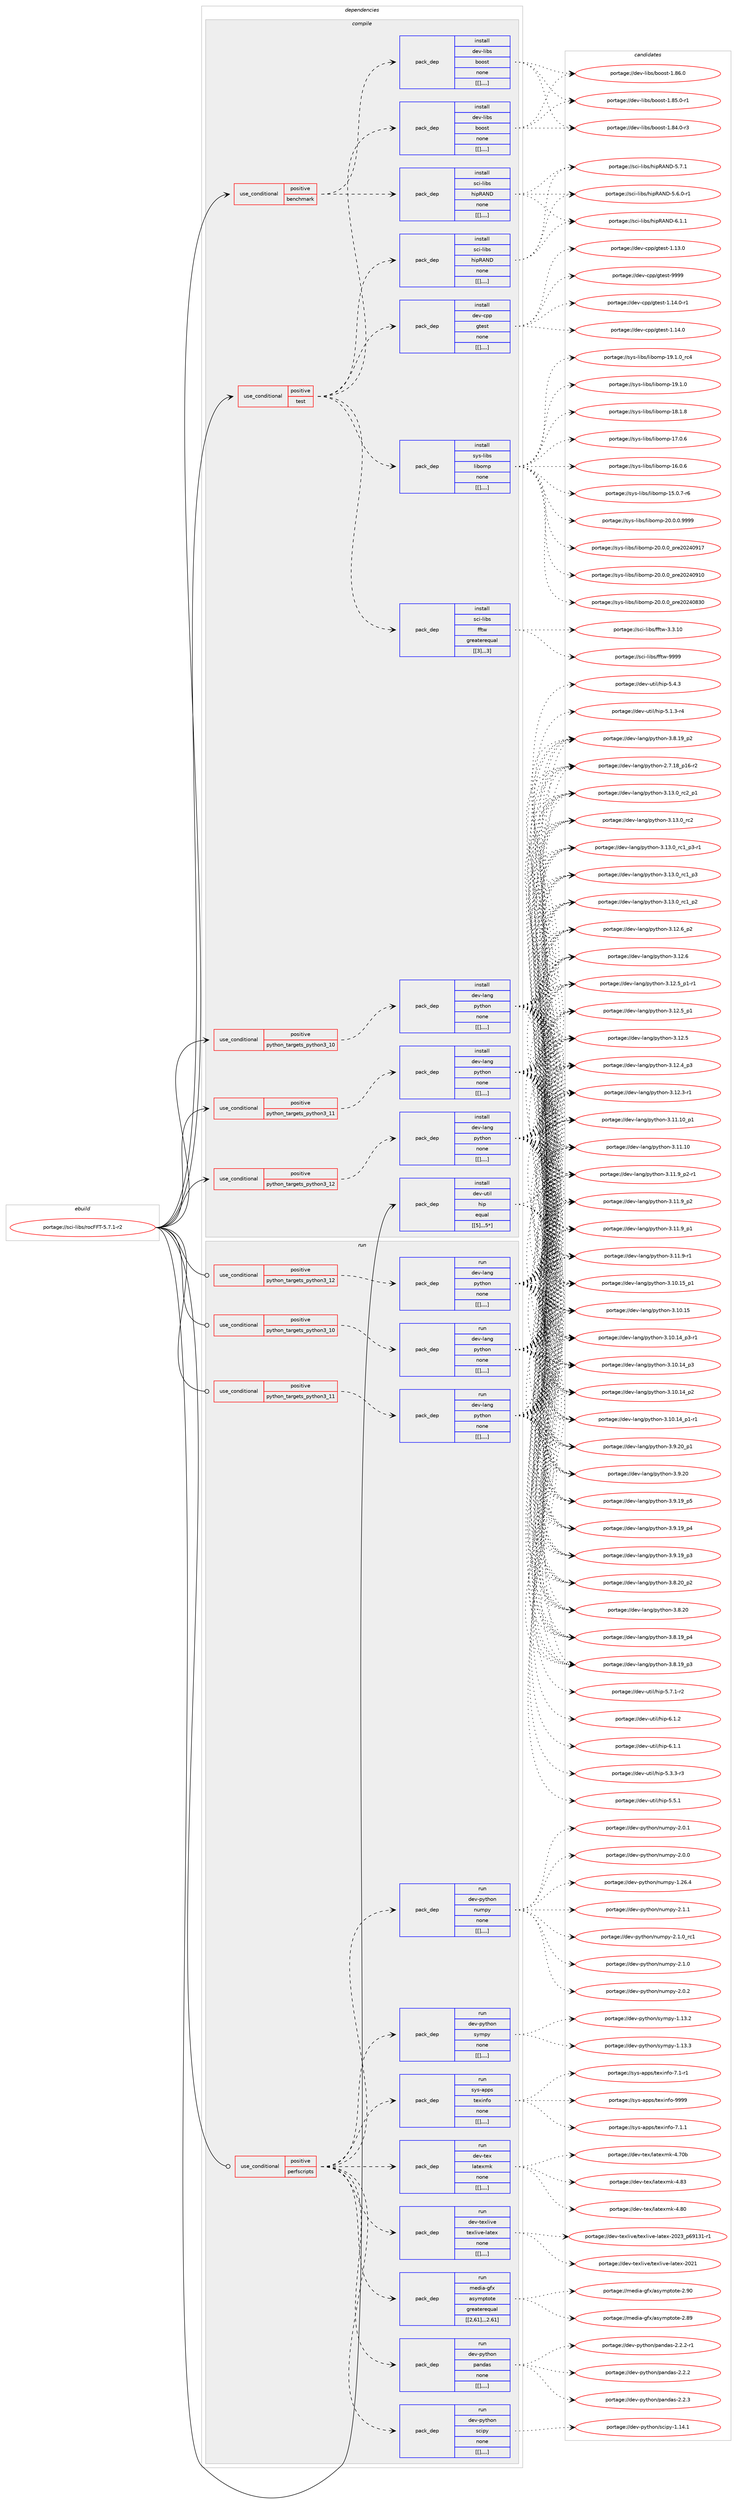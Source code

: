 digraph prolog {

# *************
# Graph options
# *************

newrank=true;
concentrate=true;
compound=true;
graph [rankdir=LR,fontname=Helvetica,fontsize=10,ranksep=1.5];#, ranksep=2.5, nodesep=0.2];
edge  [arrowhead=vee];
node  [fontname=Helvetica,fontsize=10];

# **********
# The ebuild
# **********

subgraph cluster_leftcol {
color=gray;
label=<<i>ebuild</i>>;
id [label="portage://sci-libs/rocFFT-5.7.1-r2", color=red, width=4, href="../sci-libs/rocFFT-5.7.1-r2.svg"];
}

# ****************
# The dependencies
# ****************

subgraph cluster_midcol {
color=gray;
label=<<i>dependencies</i>>;
subgraph cluster_compile {
fillcolor="#eeeeee";
style=filled;
label=<<i>compile</i>>;
subgraph cond111104 {
dependency415209 [label=<<TABLE BORDER="0" CELLBORDER="1" CELLSPACING="0" CELLPADDING="4"><TR><TD ROWSPAN="3" CELLPADDING="10">use_conditional</TD></TR><TR><TD>positive</TD></TR><TR><TD>benchmark</TD></TR></TABLE>>, shape=none, color=red];
subgraph pack301212 {
dependency415210 [label=<<TABLE BORDER="0" CELLBORDER="1" CELLSPACING="0" CELLPADDING="4" WIDTH="220"><TR><TD ROWSPAN="6" CELLPADDING="30">pack_dep</TD></TR><TR><TD WIDTH="110">install</TD></TR><TR><TD>dev-libs</TD></TR><TR><TD>boost</TD></TR><TR><TD>none</TD></TR><TR><TD>[[],,,,]</TD></TR></TABLE>>, shape=none, color=blue];
}
dependency415209:e -> dependency415210:w [weight=20,style="dashed",arrowhead="vee"];
subgraph pack301213 {
dependency415211 [label=<<TABLE BORDER="0" CELLBORDER="1" CELLSPACING="0" CELLPADDING="4" WIDTH="220"><TR><TD ROWSPAN="6" CELLPADDING="30">pack_dep</TD></TR><TR><TD WIDTH="110">install</TD></TR><TR><TD>sci-libs</TD></TR><TR><TD>hipRAND</TD></TR><TR><TD>none</TD></TR><TR><TD>[[],,,,]</TD></TR></TABLE>>, shape=none, color=blue];
}
dependency415209:e -> dependency415211:w [weight=20,style="dashed",arrowhead="vee"];
}
id:e -> dependency415209:w [weight=20,style="solid",arrowhead="vee"];
subgraph cond111105 {
dependency415212 [label=<<TABLE BORDER="0" CELLBORDER="1" CELLSPACING="0" CELLPADDING="4"><TR><TD ROWSPAN="3" CELLPADDING="10">use_conditional</TD></TR><TR><TD>positive</TD></TR><TR><TD>python_targets_python3_10</TD></TR></TABLE>>, shape=none, color=red];
subgraph pack301214 {
dependency415213 [label=<<TABLE BORDER="0" CELLBORDER="1" CELLSPACING="0" CELLPADDING="4" WIDTH="220"><TR><TD ROWSPAN="6" CELLPADDING="30">pack_dep</TD></TR><TR><TD WIDTH="110">install</TD></TR><TR><TD>dev-lang</TD></TR><TR><TD>python</TD></TR><TR><TD>none</TD></TR><TR><TD>[[],,,,]</TD></TR></TABLE>>, shape=none, color=blue];
}
dependency415212:e -> dependency415213:w [weight=20,style="dashed",arrowhead="vee"];
}
id:e -> dependency415212:w [weight=20,style="solid",arrowhead="vee"];
subgraph cond111106 {
dependency415214 [label=<<TABLE BORDER="0" CELLBORDER="1" CELLSPACING="0" CELLPADDING="4"><TR><TD ROWSPAN="3" CELLPADDING="10">use_conditional</TD></TR><TR><TD>positive</TD></TR><TR><TD>python_targets_python3_11</TD></TR></TABLE>>, shape=none, color=red];
subgraph pack301215 {
dependency415215 [label=<<TABLE BORDER="0" CELLBORDER="1" CELLSPACING="0" CELLPADDING="4" WIDTH="220"><TR><TD ROWSPAN="6" CELLPADDING="30">pack_dep</TD></TR><TR><TD WIDTH="110">install</TD></TR><TR><TD>dev-lang</TD></TR><TR><TD>python</TD></TR><TR><TD>none</TD></TR><TR><TD>[[],,,,]</TD></TR></TABLE>>, shape=none, color=blue];
}
dependency415214:e -> dependency415215:w [weight=20,style="dashed",arrowhead="vee"];
}
id:e -> dependency415214:w [weight=20,style="solid",arrowhead="vee"];
subgraph cond111107 {
dependency415216 [label=<<TABLE BORDER="0" CELLBORDER="1" CELLSPACING="0" CELLPADDING="4"><TR><TD ROWSPAN="3" CELLPADDING="10">use_conditional</TD></TR><TR><TD>positive</TD></TR><TR><TD>python_targets_python3_12</TD></TR></TABLE>>, shape=none, color=red];
subgraph pack301216 {
dependency415217 [label=<<TABLE BORDER="0" CELLBORDER="1" CELLSPACING="0" CELLPADDING="4" WIDTH="220"><TR><TD ROWSPAN="6" CELLPADDING="30">pack_dep</TD></TR><TR><TD WIDTH="110">install</TD></TR><TR><TD>dev-lang</TD></TR><TR><TD>python</TD></TR><TR><TD>none</TD></TR><TR><TD>[[],,,,]</TD></TR></TABLE>>, shape=none, color=blue];
}
dependency415216:e -> dependency415217:w [weight=20,style="dashed",arrowhead="vee"];
}
id:e -> dependency415216:w [weight=20,style="solid",arrowhead="vee"];
subgraph cond111108 {
dependency415218 [label=<<TABLE BORDER="0" CELLBORDER="1" CELLSPACING="0" CELLPADDING="4"><TR><TD ROWSPAN="3" CELLPADDING="10">use_conditional</TD></TR><TR><TD>positive</TD></TR><TR><TD>test</TD></TR></TABLE>>, shape=none, color=red];
subgraph pack301217 {
dependency415219 [label=<<TABLE BORDER="0" CELLBORDER="1" CELLSPACING="0" CELLPADDING="4" WIDTH="220"><TR><TD ROWSPAN="6" CELLPADDING="30">pack_dep</TD></TR><TR><TD WIDTH="110">install</TD></TR><TR><TD>dev-cpp</TD></TR><TR><TD>gtest</TD></TR><TR><TD>none</TD></TR><TR><TD>[[],,,,]</TD></TR></TABLE>>, shape=none, color=blue];
}
dependency415218:e -> dependency415219:w [weight=20,style="dashed",arrowhead="vee"];
subgraph pack301218 {
dependency415220 [label=<<TABLE BORDER="0" CELLBORDER="1" CELLSPACING="0" CELLPADDING="4" WIDTH="220"><TR><TD ROWSPAN="6" CELLPADDING="30">pack_dep</TD></TR><TR><TD WIDTH="110">install</TD></TR><TR><TD>dev-libs</TD></TR><TR><TD>boost</TD></TR><TR><TD>none</TD></TR><TR><TD>[[],,,,]</TD></TR></TABLE>>, shape=none, color=blue];
}
dependency415218:e -> dependency415220:w [weight=20,style="dashed",arrowhead="vee"];
subgraph pack301219 {
dependency415221 [label=<<TABLE BORDER="0" CELLBORDER="1" CELLSPACING="0" CELLPADDING="4" WIDTH="220"><TR><TD ROWSPAN="6" CELLPADDING="30">pack_dep</TD></TR><TR><TD WIDTH="110">install</TD></TR><TR><TD>sci-libs</TD></TR><TR><TD>fftw</TD></TR><TR><TD>greaterequal</TD></TR><TR><TD>[[3],,,3]</TD></TR></TABLE>>, shape=none, color=blue];
}
dependency415218:e -> dependency415221:w [weight=20,style="dashed",arrowhead="vee"];
subgraph pack301220 {
dependency415222 [label=<<TABLE BORDER="0" CELLBORDER="1" CELLSPACING="0" CELLPADDING="4" WIDTH="220"><TR><TD ROWSPAN="6" CELLPADDING="30">pack_dep</TD></TR><TR><TD WIDTH="110">install</TD></TR><TR><TD>sys-libs</TD></TR><TR><TD>libomp</TD></TR><TR><TD>none</TD></TR><TR><TD>[[],,,,]</TD></TR></TABLE>>, shape=none, color=blue];
}
dependency415218:e -> dependency415222:w [weight=20,style="dashed",arrowhead="vee"];
subgraph pack301221 {
dependency415223 [label=<<TABLE BORDER="0" CELLBORDER="1" CELLSPACING="0" CELLPADDING="4" WIDTH="220"><TR><TD ROWSPAN="6" CELLPADDING="30">pack_dep</TD></TR><TR><TD WIDTH="110">install</TD></TR><TR><TD>sci-libs</TD></TR><TR><TD>hipRAND</TD></TR><TR><TD>none</TD></TR><TR><TD>[[],,,,]</TD></TR></TABLE>>, shape=none, color=blue];
}
dependency415218:e -> dependency415223:w [weight=20,style="dashed",arrowhead="vee"];
}
id:e -> dependency415218:w [weight=20,style="solid",arrowhead="vee"];
subgraph pack301222 {
dependency415224 [label=<<TABLE BORDER="0" CELLBORDER="1" CELLSPACING="0" CELLPADDING="4" WIDTH="220"><TR><TD ROWSPAN="6" CELLPADDING="30">pack_dep</TD></TR><TR><TD WIDTH="110">install</TD></TR><TR><TD>dev-util</TD></TR><TR><TD>hip</TD></TR><TR><TD>equal</TD></TR><TR><TD>[[5],,,5*]</TD></TR></TABLE>>, shape=none, color=blue];
}
id:e -> dependency415224:w [weight=20,style="solid",arrowhead="vee"];
}
subgraph cluster_compileandrun {
fillcolor="#eeeeee";
style=filled;
label=<<i>compile and run</i>>;
}
subgraph cluster_run {
fillcolor="#eeeeee";
style=filled;
label=<<i>run</i>>;
subgraph cond111109 {
dependency415225 [label=<<TABLE BORDER="0" CELLBORDER="1" CELLSPACING="0" CELLPADDING="4"><TR><TD ROWSPAN="3" CELLPADDING="10">use_conditional</TD></TR><TR><TD>positive</TD></TR><TR><TD>perfscripts</TD></TR></TABLE>>, shape=none, color=red];
subgraph pack301223 {
dependency415226 [label=<<TABLE BORDER="0" CELLBORDER="1" CELLSPACING="0" CELLPADDING="4" WIDTH="220"><TR><TD ROWSPAN="6" CELLPADDING="30">pack_dep</TD></TR><TR><TD WIDTH="110">run</TD></TR><TR><TD>media-gfx</TD></TR><TR><TD>asymptote</TD></TR><TR><TD>greaterequal</TD></TR><TR><TD>[[2,61],,,2.61]</TD></TR></TABLE>>, shape=none, color=blue];
}
dependency415225:e -> dependency415226:w [weight=20,style="dashed",arrowhead="vee"];
subgraph pack301224 {
dependency415227 [label=<<TABLE BORDER="0" CELLBORDER="1" CELLSPACING="0" CELLPADDING="4" WIDTH="220"><TR><TD ROWSPAN="6" CELLPADDING="30">pack_dep</TD></TR><TR><TD WIDTH="110">run</TD></TR><TR><TD>dev-texlive</TD></TR><TR><TD>texlive-latex</TD></TR><TR><TD>none</TD></TR><TR><TD>[[],,,,]</TD></TR></TABLE>>, shape=none, color=blue];
}
dependency415225:e -> dependency415227:w [weight=20,style="dashed",arrowhead="vee"];
subgraph pack301225 {
dependency415228 [label=<<TABLE BORDER="0" CELLBORDER="1" CELLSPACING="0" CELLPADDING="4" WIDTH="220"><TR><TD ROWSPAN="6" CELLPADDING="30">pack_dep</TD></TR><TR><TD WIDTH="110">run</TD></TR><TR><TD>dev-tex</TD></TR><TR><TD>latexmk</TD></TR><TR><TD>none</TD></TR><TR><TD>[[],,,,]</TD></TR></TABLE>>, shape=none, color=blue];
}
dependency415225:e -> dependency415228:w [weight=20,style="dashed",arrowhead="vee"];
subgraph pack301226 {
dependency415229 [label=<<TABLE BORDER="0" CELLBORDER="1" CELLSPACING="0" CELLPADDING="4" WIDTH="220"><TR><TD ROWSPAN="6" CELLPADDING="30">pack_dep</TD></TR><TR><TD WIDTH="110">run</TD></TR><TR><TD>sys-apps</TD></TR><TR><TD>texinfo</TD></TR><TR><TD>none</TD></TR><TR><TD>[[],,,,]</TD></TR></TABLE>>, shape=none, color=blue];
}
dependency415225:e -> dependency415229:w [weight=20,style="dashed",arrowhead="vee"];
subgraph pack301227 {
dependency415230 [label=<<TABLE BORDER="0" CELLBORDER="1" CELLSPACING="0" CELLPADDING="4" WIDTH="220"><TR><TD ROWSPAN="6" CELLPADDING="30">pack_dep</TD></TR><TR><TD WIDTH="110">run</TD></TR><TR><TD>dev-python</TD></TR><TR><TD>sympy</TD></TR><TR><TD>none</TD></TR><TR><TD>[[],,,,]</TD></TR></TABLE>>, shape=none, color=blue];
}
dependency415225:e -> dependency415230:w [weight=20,style="dashed",arrowhead="vee"];
subgraph pack301228 {
dependency415231 [label=<<TABLE BORDER="0" CELLBORDER="1" CELLSPACING="0" CELLPADDING="4" WIDTH="220"><TR><TD ROWSPAN="6" CELLPADDING="30">pack_dep</TD></TR><TR><TD WIDTH="110">run</TD></TR><TR><TD>dev-python</TD></TR><TR><TD>numpy</TD></TR><TR><TD>none</TD></TR><TR><TD>[[],,,,]</TD></TR></TABLE>>, shape=none, color=blue];
}
dependency415225:e -> dependency415231:w [weight=20,style="dashed",arrowhead="vee"];
subgraph pack301229 {
dependency415232 [label=<<TABLE BORDER="0" CELLBORDER="1" CELLSPACING="0" CELLPADDING="4" WIDTH="220"><TR><TD ROWSPAN="6" CELLPADDING="30">pack_dep</TD></TR><TR><TD WIDTH="110">run</TD></TR><TR><TD>dev-python</TD></TR><TR><TD>scipy</TD></TR><TR><TD>none</TD></TR><TR><TD>[[],,,,]</TD></TR></TABLE>>, shape=none, color=blue];
}
dependency415225:e -> dependency415232:w [weight=20,style="dashed",arrowhead="vee"];
subgraph pack301230 {
dependency415233 [label=<<TABLE BORDER="0" CELLBORDER="1" CELLSPACING="0" CELLPADDING="4" WIDTH="220"><TR><TD ROWSPAN="6" CELLPADDING="30">pack_dep</TD></TR><TR><TD WIDTH="110">run</TD></TR><TR><TD>dev-python</TD></TR><TR><TD>pandas</TD></TR><TR><TD>none</TD></TR><TR><TD>[[],,,,]</TD></TR></TABLE>>, shape=none, color=blue];
}
dependency415225:e -> dependency415233:w [weight=20,style="dashed",arrowhead="vee"];
}
id:e -> dependency415225:w [weight=20,style="solid",arrowhead="odot"];
subgraph cond111110 {
dependency415234 [label=<<TABLE BORDER="0" CELLBORDER="1" CELLSPACING="0" CELLPADDING="4"><TR><TD ROWSPAN="3" CELLPADDING="10">use_conditional</TD></TR><TR><TD>positive</TD></TR><TR><TD>python_targets_python3_10</TD></TR></TABLE>>, shape=none, color=red];
subgraph pack301231 {
dependency415235 [label=<<TABLE BORDER="0" CELLBORDER="1" CELLSPACING="0" CELLPADDING="4" WIDTH="220"><TR><TD ROWSPAN="6" CELLPADDING="30">pack_dep</TD></TR><TR><TD WIDTH="110">run</TD></TR><TR><TD>dev-lang</TD></TR><TR><TD>python</TD></TR><TR><TD>none</TD></TR><TR><TD>[[],,,,]</TD></TR></TABLE>>, shape=none, color=blue];
}
dependency415234:e -> dependency415235:w [weight=20,style="dashed",arrowhead="vee"];
}
id:e -> dependency415234:w [weight=20,style="solid",arrowhead="odot"];
subgraph cond111111 {
dependency415236 [label=<<TABLE BORDER="0" CELLBORDER="1" CELLSPACING="0" CELLPADDING="4"><TR><TD ROWSPAN="3" CELLPADDING="10">use_conditional</TD></TR><TR><TD>positive</TD></TR><TR><TD>python_targets_python3_11</TD></TR></TABLE>>, shape=none, color=red];
subgraph pack301232 {
dependency415237 [label=<<TABLE BORDER="0" CELLBORDER="1" CELLSPACING="0" CELLPADDING="4" WIDTH="220"><TR><TD ROWSPAN="6" CELLPADDING="30">pack_dep</TD></TR><TR><TD WIDTH="110">run</TD></TR><TR><TD>dev-lang</TD></TR><TR><TD>python</TD></TR><TR><TD>none</TD></TR><TR><TD>[[],,,,]</TD></TR></TABLE>>, shape=none, color=blue];
}
dependency415236:e -> dependency415237:w [weight=20,style="dashed",arrowhead="vee"];
}
id:e -> dependency415236:w [weight=20,style="solid",arrowhead="odot"];
subgraph cond111112 {
dependency415238 [label=<<TABLE BORDER="0" CELLBORDER="1" CELLSPACING="0" CELLPADDING="4"><TR><TD ROWSPAN="3" CELLPADDING="10">use_conditional</TD></TR><TR><TD>positive</TD></TR><TR><TD>python_targets_python3_12</TD></TR></TABLE>>, shape=none, color=red];
subgraph pack301233 {
dependency415239 [label=<<TABLE BORDER="0" CELLBORDER="1" CELLSPACING="0" CELLPADDING="4" WIDTH="220"><TR><TD ROWSPAN="6" CELLPADDING="30">pack_dep</TD></TR><TR><TD WIDTH="110">run</TD></TR><TR><TD>dev-lang</TD></TR><TR><TD>python</TD></TR><TR><TD>none</TD></TR><TR><TD>[[],,,,]</TD></TR></TABLE>>, shape=none, color=blue];
}
dependency415238:e -> dependency415239:w [weight=20,style="dashed",arrowhead="vee"];
}
id:e -> dependency415238:w [weight=20,style="solid",arrowhead="odot"];
}
}

# **************
# The candidates
# **************

subgraph cluster_choices {
rank=same;
color=gray;
label=<<i>candidates</i>>;

subgraph choice301212 {
color=black;
nodesep=1;
choice1001011184510810598115479811111111511645494656544648 [label="portage://dev-libs/boost-1.86.0", color=red, width=4,href="../dev-libs/boost-1.86.0.svg"];
choice10010111845108105981154798111111115116454946565346484511449 [label="portage://dev-libs/boost-1.85.0-r1", color=red, width=4,href="../dev-libs/boost-1.85.0-r1.svg"];
choice10010111845108105981154798111111115116454946565246484511451 [label="portage://dev-libs/boost-1.84.0-r3", color=red, width=4,href="../dev-libs/boost-1.84.0-r3.svg"];
dependency415210:e -> choice1001011184510810598115479811111111511645494656544648:w [style=dotted,weight="100"];
dependency415210:e -> choice10010111845108105981154798111111115116454946565346484511449:w [style=dotted,weight="100"];
dependency415210:e -> choice10010111845108105981154798111111115116454946565246484511451:w [style=dotted,weight="100"];
}
subgraph choice301213 {
color=black;
nodesep=1;
choice1159910545108105981154710410511282657868455446494649 [label="portage://sci-libs/hipRAND-6.1.1", color=red, width=4,href="../sci-libs/hipRAND-6.1.1.svg"];
choice1159910545108105981154710410511282657868455346554649 [label="portage://sci-libs/hipRAND-5.7.1", color=red, width=4,href="../sci-libs/hipRAND-5.7.1.svg"];
choice11599105451081059811547104105112826578684553465446484511449 [label="portage://sci-libs/hipRAND-5.6.0-r1", color=red, width=4,href="../sci-libs/hipRAND-5.6.0-r1.svg"];
dependency415211:e -> choice1159910545108105981154710410511282657868455446494649:w [style=dotted,weight="100"];
dependency415211:e -> choice1159910545108105981154710410511282657868455346554649:w [style=dotted,weight="100"];
dependency415211:e -> choice11599105451081059811547104105112826578684553465446484511449:w [style=dotted,weight="100"];
}
subgraph choice301214 {
color=black;
nodesep=1;
choice100101118451089711010347112121116104111110455146495146489511499509511249 [label="portage://dev-lang/python-3.13.0_rc2_p1", color=red, width=4,href="../dev-lang/python-3.13.0_rc2_p1.svg"];
choice10010111845108971101034711212111610411111045514649514648951149950 [label="portage://dev-lang/python-3.13.0_rc2", color=red, width=4,href="../dev-lang/python-3.13.0_rc2.svg"];
choice1001011184510897110103471121211161041111104551464951464895114994995112514511449 [label="portage://dev-lang/python-3.13.0_rc1_p3-r1", color=red, width=4,href="../dev-lang/python-3.13.0_rc1_p3-r1.svg"];
choice100101118451089711010347112121116104111110455146495146489511499499511251 [label="portage://dev-lang/python-3.13.0_rc1_p3", color=red, width=4,href="../dev-lang/python-3.13.0_rc1_p3.svg"];
choice100101118451089711010347112121116104111110455146495146489511499499511250 [label="portage://dev-lang/python-3.13.0_rc1_p2", color=red, width=4,href="../dev-lang/python-3.13.0_rc1_p2.svg"];
choice100101118451089711010347112121116104111110455146495046549511250 [label="portage://dev-lang/python-3.12.6_p2", color=red, width=4,href="../dev-lang/python-3.12.6_p2.svg"];
choice10010111845108971101034711212111610411111045514649504654 [label="portage://dev-lang/python-3.12.6", color=red, width=4,href="../dev-lang/python-3.12.6.svg"];
choice1001011184510897110103471121211161041111104551464950465395112494511449 [label="portage://dev-lang/python-3.12.5_p1-r1", color=red, width=4,href="../dev-lang/python-3.12.5_p1-r1.svg"];
choice100101118451089711010347112121116104111110455146495046539511249 [label="portage://dev-lang/python-3.12.5_p1", color=red, width=4,href="../dev-lang/python-3.12.5_p1.svg"];
choice10010111845108971101034711212111610411111045514649504653 [label="portage://dev-lang/python-3.12.5", color=red, width=4,href="../dev-lang/python-3.12.5.svg"];
choice100101118451089711010347112121116104111110455146495046529511251 [label="portage://dev-lang/python-3.12.4_p3", color=red, width=4,href="../dev-lang/python-3.12.4_p3.svg"];
choice100101118451089711010347112121116104111110455146495046514511449 [label="portage://dev-lang/python-3.12.3-r1", color=red, width=4,href="../dev-lang/python-3.12.3-r1.svg"];
choice10010111845108971101034711212111610411111045514649494649489511249 [label="portage://dev-lang/python-3.11.10_p1", color=red, width=4,href="../dev-lang/python-3.11.10_p1.svg"];
choice1001011184510897110103471121211161041111104551464949464948 [label="portage://dev-lang/python-3.11.10", color=red, width=4,href="../dev-lang/python-3.11.10.svg"];
choice1001011184510897110103471121211161041111104551464949465795112504511449 [label="portage://dev-lang/python-3.11.9_p2-r1", color=red, width=4,href="../dev-lang/python-3.11.9_p2-r1.svg"];
choice100101118451089711010347112121116104111110455146494946579511250 [label="portage://dev-lang/python-3.11.9_p2", color=red, width=4,href="../dev-lang/python-3.11.9_p2.svg"];
choice100101118451089711010347112121116104111110455146494946579511249 [label="portage://dev-lang/python-3.11.9_p1", color=red, width=4,href="../dev-lang/python-3.11.9_p1.svg"];
choice100101118451089711010347112121116104111110455146494946574511449 [label="portage://dev-lang/python-3.11.9-r1", color=red, width=4,href="../dev-lang/python-3.11.9-r1.svg"];
choice10010111845108971101034711212111610411111045514649484649539511249 [label="portage://dev-lang/python-3.10.15_p1", color=red, width=4,href="../dev-lang/python-3.10.15_p1.svg"];
choice1001011184510897110103471121211161041111104551464948464953 [label="portage://dev-lang/python-3.10.15", color=red, width=4,href="../dev-lang/python-3.10.15.svg"];
choice100101118451089711010347112121116104111110455146494846495295112514511449 [label="portage://dev-lang/python-3.10.14_p3-r1", color=red, width=4,href="../dev-lang/python-3.10.14_p3-r1.svg"];
choice10010111845108971101034711212111610411111045514649484649529511251 [label="portage://dev-lang/python-3.10.14_p3", color=red, width=4,href="../dev-lang/python-3.10.14_p3.svg"];
choice10010111845108971101034711212111610411111045514649484649529511250 [label="portage://dev-lang/python-3.10.14_p2", color=red, width=4,href="../dev-lang/python-3.10.14_p2.svg"];
choice100101118451089711010347112121116104111110455146494846495295112494511449 [label="portage://dev-lang/python-3.10.14_p1-r1", color=red, width=4,href="../dev-lang/python-3.10.14_p1-r1.svg"];
choice100101118451089711010347112121116104111110455146574650489511249 [label="portage://dev-lang/python-3.9.20_p1", color=red, width=4,href="../dev-lang/python-3.9.20_p1.svg"];
choice10010111845108971101034711212111610411111045514657465048 [label="portage://dev-lang/python-3.9.20", color=red, width=4,href="../dev-lang/python-3.9.20.svg"];
choice100101118451089711010347112121116104111110455146574649579511253 [label="portage://dev-lang/python-3.9.19_p5", color=red, width=4,href="../dev-lang/python-3.9.19_p5.svg"];
choice100101118451089711010347112121116104111110455146574649579511252 [label="portage://dev-lang/python-3.9.19_p4", color=red, width=4,href="../dev-lang/python-3.9.19_p4.svg"];
choice100101118451089711010347112121116104111110455146574649579511251 [label="portage://dev-lang/python-3.9.19_p3", color=red, width=4,href="../dev-lang/python-3.9.19_p3.svg"];
choice100101118451089711010347112121116104111110455146564650489511250 [label="portage://dev-lang/python-3.8.20_p2", color=red, width=4,href="../dev-lang/python-3.8.20_p2.svg"];
choice10010111845108971101034711212111610411111045514656465048 [label="portage://dev-lang/python-3.8.20", color=red, width=4,href="../dev-lang/python-3.8.20.svg"];
choice100101118451089711010347112121116104111110455146564649579511252 [label="portage://dev-lang/python-3.8.19_p4", color=red, width=4,href="../dev-lang/python-3.8.19_p4.svg"];
choice100101118451089711010347112121116104111110455146564649579511251 [label="portage://dev-lang/python-3.8.19_p3", color=red, width=4,href="../dev-lang/python-3.8.19_p3.svg"];
choice100101118451089711010347112121116104111110455146564649579511250 [label="portage://dev-lang/python-3.8.19_p2", color=red, width=4,href="../dev-lang/python-3.8.19_p2.svg"];
choice100101118451089711010347112121116104111110455046554649569511249544511450 [label="portage://dev-lang/python-2.7.18_p16-r2", color=red, width=4,href="../dev-lang/python-2.7.18_p16-r2.svg"];
dependency415213:e -> choice100101118451089711010347112121116104111110455146495146489511499509511249:w [style=dotted,weight="100"];
dependency415213:e -> choice10010111845108971101034711212111610411111045514649514648951149950:w [style=dotted,weight="100"];
dependency415213:e -> choice1001011184510897110103471121211161041111104551464951464895114994995112514511449:w [style=dotted,weight="100"];
dependency415213:e -> choice100101118451089711010347112121116104111110455146495146489511499499511251:w [style=dotted,weight="100"];
dependency415213:e -> choice100101118451089711010347112121116104111110455146495146489511499499511250:w [style=dotted,weight="100"];
dependency415213:e -> choice100101118451089711010347112121116104111110455146495046549511250:w [style=dotted,weight="100"];
dependency415213:e -> choice10010111845108971101034711212111610411111045514649504654:w [style=dotted,weight="100"];
dependency415213:e -> choice1001011184510897110103471121211161041111104551464950465395112494511449:w [style=dotted,weight="100"];
dependency415213:e -> choice100101118451089711010347112121116104111110455146495046539511249:w [style=dotted,weight="100"];
dependency415213:e -> choice10010111845108971101034711212111610411111045514649504653:w [style=dotted,weight="100"];
dependency415213:e -> choice100101118451089711010347112121116104111110455146495046529511251:w [style=dotted,weight="100"];
dependency415213:e -> choice100101118451089711010347112121116104111110455146495046514511449:w [style=dotted,weight="100"];
dependency415213:e -> choice10010111845108971101034711212111610411111045514649494649489511249:w [style=dotted,weight="100"];
dependency415213:e -> choice1001011184510897110103471121211161041111104551464949464948:w [style=dotted,weight="100"];
dependency415213:e -> choice1001011184510897110103471121211161041111104551464949465795112504511449:w [style=dotted,weight="100"];
dependency415213:e -> choice100101118451089711010347112121116104111110455146494946579511250:w [style=dotted,weight="100"];
dependency415213:e -> choice100101118451089711010347112121116104111110455146494946579511249:w [style=dotted,weight="100"];
dependency415213:e -> choice100101118451089711010347112121116104111110455146494946574511449:w [style=dotted,weight="100"];
dependency415213:e -> choice10010111845108971101034711212111610411111045514649484649539511249:w [style=dotted,weight="100"];
dependency415213:e -> choice1001011184510897110103471121211161041111104551464948464953:w [style=dotted,weight="100"];
dependency415213:e -> choice100101118451089711010347112121116104111110455146494846495295112514511449:w [style=dotted,weight="100"];
dependency415213:e -> choice10010111845108971101034711212111610411111045514649484649529511251:w [style=dotted,weight="100"];
dependency415213:e -> choice10010111845108971101034711212111610411111045514649484649529511250:w [style=dotted,weight="100"];
dependency415213:e -> choice100101118451089711010347112121116104111110455146494846495295112494511449:w [style=dotted,weight="100"];
dependency415213:e -> choice100101118451089711010347112121116104111110455146574650489511249:w [style=dotted,weight="100"];
dependency415213:e -> choice10010111845108971101034711212111610411111045514657465048:w [style=dotted,weight="100"];
dependency415213:e -> choice100101118451089711010347112121116104111110455146574649579511253:w [style=dotted,weight="100"];
dependency415213:e -> choice100101118451089711010347112121116104111110455146574649579511252:w [style=dotted,weight="100"];
dependency415213:e -> choice100101118451089711010347112121116104111110455146574649579511251:w [style=dotted,weight="100"];
dependency415213:e -> choice100101118451089711010347112121116104111110455146564650489511250:w [style=dotted,weight="100"];
dependency415213:e -> choice10010111845108971101034711212111610411111045514656465048:w [style=dotted,weight="100"];
dependency415213:e -> choice100101118451089711010347112121116104111110455146564649579511252:w [style=dotted,weight="100"];
dependency415213:e -> choice100101118451089711010347112121116104111110455146564649579511251:w [style=dotted,weight="100"];
dependency415213:e -> choice100101118451089711010347112121116104111110455146564649579511250:w [style=dotted,weight="100"];
dependency415213:e -> choice100101118451089711010347112121116104111110455046554649569511249544511450:w [style=dotted,weight="100"];
}
subgraph choice301215 {
color=black;
nodesep=1;
choice100101118451089711010347112121116104111110455146495146489511499509511249 [label="portage://dev-lang/python-3.13.0_rc2_p1", color=red, width=4,href="../dev-lang/python-3.13.0_rc2_p1.svg"];
choice10010111845108971101034711212111610411111045514649514648951149950 [label="portage://dev-lang/python-3.13.0_rc2", color=red, width=4,href="../dev-lang/python-3.13.0_rc2.svg"];
choice1001011184510897110103471121211161041111104551464951464895114994995112514511449 [label="portage://dev-lang/python-3.13.0_rc1_p3-r1", color=red, width=4,href="../dev-lang/python-3.13.0_rc1_p3-r1.svg"];
choice100101118451089711010347112121116104111110455146495146489511499499511251 [label="portage://dev-lang/python-3.13.0_rc1_p3", color=red, width=4,href="../dev-lang/python-3.13.0_rc1_p3.svg"];
choice100101118451089711010347112121116104111110455146495146489511499499511250 [label="portage://dev-lang/python-3.13.0_rc1_p2", color=red, width=4,href="../dev-lang/python-3.13.0_rc1_p2.svg"];
choice100101118451089711010347112121116104111110455146495046549511250 [label="portage://dev-lang/python-3.12.6_p2", color=red, width=4,href="../dev-lang/python-3.12.6_p2.svg"];
choice10010111845108971101034711212111610411111045514649504654 [label="portage://dev-lang/python-3.12.6", color=red, width=4,href="../dev-lang/python-3.12.6.svg"];
choice1001011184510897110103471121211161041111104551464950465395112494511449 [label="portage://dev-lang/python-3.12.5_p1-r1", color=red, width=4,href="../dev-lang/python-3.12.5_p1-r1.svg"];
choice100101118451089711010347112121116104111110455146495046539511249 [label="portage://dev-lang/python-3.12.5_p1", color=red, width=4,href="../dev-lang/python-3.12.5_p1.svg"];
choice10010111845108971101034711212111610411111045514649504653 [label="portage://dev-lang/python-3.12.5", color=red, width=4,href="../dev-lang/python-3.12.5.svg"];
choice100101118451089711010347112121116104111110455146495046529511251 [label="portage://dev-lang/python-3.12.4_p3", color=red, width=4,href="../dev-lang/python-3.12.4_p3.svg"];
choice100101118451089711010347112121116104111110455146495046514511449 [label="portage://dev-lang/python-3.12.3-r1", color=red, width=4,href="../dev-lang/python-3.12.3-r1.svg"];
choice10010111845108971101034711212111610411111045514649494649489511249 [label="portage://dev-lang/python-3.11.10_p1", color=red, width=4,href="../dev-lang/python-3.11.10_p1.svg"];
choice1001011184510897110103471121211161041111104551464949464948 [label="portage://dev-lang/python-3.11.10", color=red, width=4,href="../dev-lang/python-3.11.10.svg"];
choice1001011184510897110103471121211161041111104551464949465795112504511449 [label="portage://dev-lang/python-3.11.9_p2-r1", color=red, width=4,href="../dev-lang/python-3.11.9_p2-r1.svg"];
choice100101118451089711010347112121116104111110455146494946579511250 [label="portage://dev-lang/python-3.11.9_p2", color=red, width=4,href="../dev-lang/python-3.11.9_p2.svg"];
choice100101118451089711010347112121116104111110455146494946579511249 [label="portage://dev-lang/python-3.11.9_p1", color=red, width=4,href="../dev-lang/python-3.11.9_p1.svg"];
choice100101118451089711010347112121116104111110455146494946574511449 [label="portage://dev-lang/python-3.11.9-r1", color=red, width=4,href="../dev-lang/python-3.11.9-r1.svg"];
choice10010111845108971101034711212111610411111045514649484649539511249 [label="portage://dev-lang/python-3.10.15_p1", color=red, width=4,href="../dev-lang/python-3.10.15_p1.svg"];
choice1001011184510897110103471121211161041111104551464948464953 [label="portage://dev-lang/python-3.10.15", color=red, width=4,href="../dev-lang/python-3.10.15.svg"];
choice100101118451089711010347112121116104111110455146494846495295112514511449 [label="portage://dev-lang/python-3.10.14_p3-r1", color=red, width=4,href="../dev-lang/python-3.10.14_p3-r1.svg"];
choice10010111845108971101034711212111610411111045514649484649529511251 [label="portage://dev-lang/python-3.10.14_p3", color=red, width=4,href="../dev-lang/python-3.10.14_p3.svg"];
choice10010111845108971101034711212111610411111045514649484649529511250 [label="portage://dev-lang/python-3.10.14_p2", color=red, width=4,href="../dev-lang/python-3.10.14_p2.svg"];
choice100101118451089711010347112121116104111110455146494846495295112494511449 [label="portage://dev-lang/python-3.10.14_p1-r1", color=red, width=4,href="../dev-lang/python-3.10.14_p1-r1.svg"];
choice100101118451089711010347112121116104111110455146574650489511249 [label="portage://dev-lang/python-3.9.20_p1", color=red, width=4,href="../dev-lang/python-3.9.20_p1.svg"];
choice10010111845108971101034711212111610411111045514657465048 [label="portage://dev-lang/python-3.9.20", color=red, width=4,href="../dev-lang/python-3.9.20.svg"];
choice100101118451089711010347112121116104111110455146574649579511253 [label="portage://dev-lang/python-3.9.19_p5", color=red, width=4,href="../dev-lang/python-3.9.19_p5.svg"];
choice100101118451089711010347112121116104111110455146574649579511252 [label="portage://dev-lang/python-3.9.19_p4", color=red, width=4,href="../dev-lang/python-3.9.19_p4.svg"];
choice100101118451089711010347112121116104111110455146574649579511251 [label="portage://dev-lang/python-3.9.19_p3", color=red, width=4,href="../dev-lang/python-3.9.19_p3.svg"];
choice100101118451089711010347112121116104111110455146564650489511250 [label="portage://dev-lang/python-3.8.20_p2", color=red, width=4,href="../dev-lang/python-3.8.20_p2.svg"];
choice10010111845108971101034711212111610411111045514656465048 [label="portage://dev-lang/python-3.8.20", color=red, width=4,href="../dev-lang/python-3.8.20.svg"];
choice100101118451089711010347112121116104111110455146564649579511252 [label="portage://dev-lang/python-3.8.19_p4", color=red, width=4,href="../dev-lang/python-3.8.19_p4.svg"];
choice100101118451089711010347112121116104111110455146564649579511251 [label="portage://dev-lang/python-3.8.19_p3", color=red, width=4,href="../dev-lang/python-3.8.19_p3.svg"];
choice100101118451089711010347112121116104111110455146564649579511250 [label="portage://dev-lang/python-3.8.19_p2", color=red, width=4,href="../dev-lang/python-3.8.19_p2.svg"];
choice100101118451089711010347112121116104111110455046554649569511249544511450 [label="portage://dev-lang/python-2.7.18_p16-r2", color=red, width=4,href="../dev-lang/python-2.7.18_p16-r2.svg"];
dependency415215:e -> choice100101118451089711010347112121116104111110455146495146489511499509511249:w [style=dotted,weight="100"];
dependency415215:e -> choice10010111845108971101034711212111610411111045514649514648951149950:w [style=dotted,weight="100"];
dependency415215:e -> choice1001011184510897110103471121211161041111104551464951464895114994995112514511449:w [style=dotted,weight="100"];
dependency415215:e -> choice100101118451089711010347112121116104111110455146495146489511499499511251:w [style=dotted,weight="100"];
dependency415215:e -> choice100101118451089711010347112121116104111110455146495146489511499499511250:w [style=dotted,weight="100"];
dependency415215:e -> choice100101118451089711010347112121116104111110455146495046549511250:w [style=dotted,weight="100"];
dependency415215:e -> choice10010111845108971101034711212111610411111045514649504654:w [style=dotted,weight="100"];
dependency415215:e -> choice1001011184510897110103471121211161041111104551464950465395112494511449:w [style=dotted,weight="100"];
dependency415215:e -> choice100101118451089711010347112121116104111110455146495046539511249:w [style=dotted,weight="100"];
dependency415215:e -> choice10010111845108971101034711212111610411111045514649504653:w [style=dotted,weight="100"];
dependency415215:e -> choice100101118451089711010347112121116104111110455146495046529511251:w [style=dotted,weight="100"];
dependency415215:e -> choice100101118451089711010347112121116104111110455146495046514511449:w [style=dotted,weight="100"];
dependency415215:e -> choice10010111845108971101034711212111610411111045514649494649489511249:w [style=dotted,weight="100"];
dependency415215:e -> choice1001011184510897110103471121211161041111104551464949464948:w [style=dotted,weight="100"];
dependency415215:e -> choice1001011184510897110103471121211161041111104551464949465795112504511449:w [style=dotted,weight="100"];
dependency415215:e -> choice100101118451089711010347112121116104111110455146494946579511250:w [style=dotted,weight="100"];
dependency415215:e -> choice100101118451089711010347112121116104111110455146494946579511249:w [style=dotted,weight="100"];
dependency415215:e -> choice100101118451089711010347112121116104111110455146494946574511449:w [style=dotted,weight="100"];
dependency415215:e -> choice10010111845108971101034711212111610411111045514649484649539511249:w [style=dotted,weight="100"];
dependency415215:e -> choice1001011184510897110103471121211161041111104551464948464953:w [style=dotted,weight="100"];
dependency415215:e -> choice100101118451089711010347112121116104111110455146494846495295112514511449:w [style=dotted,weight="100"];
dependency415215:e -> choice10010111845108971101034711212111610411111045514649484649529511251:w [style=dotted,weight="100"];
dependency415215:e -> choice10010111845108971101034711212111610411111045514649484649529511250:w [style=dotted,weight="100"];
dependency415215:e -> choice100101118451089711010347112121116104111110455146494846495295112494511449:w [style=dotted,weight="100"];
dependency415215:e -> choice100101118451089711010347112121116104111110455146574650489511249:w [style=dotted,weight="100"];
dependency415215:e -> choice10010111845108971101034711212111610411111045514657465048:w [style=dotted,weight="100"];
dependency415215:e -> choice100101118451089711010347112121116104111110455146574649579511253:w [style=dotted,weight="100"];
dependency415215:e -> choice100101118451089711010347112121116104111110455146574649579511252:w [style=dotted,weight="100"];
dependency415215:e -> choice100101118451089711010347112121116104111110455146574649579511251:w [style=dotted,weight="100"];
dependency415215:e -> choice100101118451089711010347112121116104111110455146564650489511250:w [style=dotted,weight="100"];
dependency415215:e -> choice10010111845108971101034711212111610411111045514656465048:w [style=dotted,weight="100"];
dependency415215:e -> choice100101118451089711010347112121116104111110455146564649579511252:w [style=dotted,weight="100"];
dependency415215:e -> choice100101118451089711010347112121116104111110455146564649579511251:w [style=dotted,weight="100"];
dependency415215:e -> choice100101118451089711010347112121116104111110455146564649579511250:w [style=dotted,weight="100"];
dependency415215:e -> choice100101118451089711010347112121116104111110455046554649569511249544511450:w [style=dotted,weight="100"];
}
subgraph choice301216 {
color=black;
nodesep=1;
choice100101118451089711010347112121116104111110455146495146489511499509511249 [label="portage://dev-lang/python-3.13.0_rc2_p1", color=red, width=4,href="../dev-lang/python-3.13.0_rc2_p1.svg"];
choice10010111845108971101034711212111610411111045514649514648951149950 [label="portage://dev-lang/python-3.13.0_rc2", color=red, width=4,href="../dev-lang/python-3.13.0_rc2.svg"];
choice1001011184510897110103471121211161041111104551464951464895114994995112514511449 [label="portage://dev-lang/python-3.13.0_rc1_p3-r1", color=red, width=4,href="../dev-lang/python-3.13.0_rc1_p3-r1.svg"];
choice100101118451089711010347112121116104111110455146495146489511499499511251 [label="portage://dev-lang/python-3.13.0_rc1_p3", color=red, width=4,href="../dev-lang/python-3.13.0_rc1_p3.svg"];
choice100101118451089711010347112121116104111110455146495146489511499499511250 [label="portage://dev-lang/python-3.13.0_rc1_p2", color=red, width=4,href="../dev-lang/python-3.13.0_rc1_p2.svg"];
choice100101118451089711010347112121116104111110455146495046549511250 [label="portage://dev-lang/python-3.12.6_p2", color=red, width=4,href="../dev-lang/python-3.12.6_p2.svg"];
choice10010111845108971101034711212111610411111045514649504654 [label="portage://dev-lang/python-3.12.6", color=red, width=4,href="../dev-lang/python-3.12.6.svg"];
choice1001011184510897110103471121211161041111104551464950465395112494511449 [label="portage://dev-lang/python-3.12.5_p1-r1", color=red, width=4,href="../dev-lang/python-3.12.5_p1-r1.svg"];
choice100101118451089711010347112121116104111110455146495046539511249 [label="portage://dev-lang/python-3.12.5_p1", color=red, width=4,href="../dev-lang/python-3.12.5_p1.svg"];
choice10010111845108971101034711212111610411111045514649504653 [label="portage://dev-lang/python-3.12.5", color=red, width=4,href="../dev-lang/python-3.12.5.svg"];
choice100101118451089711010347112121116104111110455146495046529511251 [label="portage://dev-lang/python-3.12.4_p3", color=red, width=4,href="../dev-lang/python-3.12.4_p3.svg"];
choice100101118451089711010347112121116104111110455146495046514511449 [label="portage://dev-lang/python-3.12.3-r1", color=red, width=4,href="../dev-lang/python-3.12.3-r1.svg"];
choice10010111845108971101034711212111610411111045514649494649489511249 [label="portage://dev-lang/python-3.11.10_p1", color=red, width=4,href="../dev-lang/python-3.11.10_p1.svg"];
choice1001011184510897110103471121211161041111104551464949464948 [label="portage://dev-lang/python-3.11.10", color=red, width=4,href="../dev-lang/python-3.11.10.svg"];
choice1001011184510897110103471121211161041111104551464949465795112504511449 [label="portage://dev-lang/python-3.11.9_p2-r1", color=red, width=4,href="../dev-lang/python-3.11.9_p2-r1.svg"];
choice100101118451089711010347112121116104111110455146494946579511250 [label="portage://dev-lang/python-3.11.9_p2", color=red, width=4,href="../dev-lang/python-3.11.9_p2.svg"];
choice100101118451089711010347112121116104111110455146494946579511249 [label="portage://dev-lang/python-3.11.9_p1", color=red, width=4,href="../dev-lang/python-3.11.9_p1.svg"];
choice100101118451089711010347112121116104111110455146494946574511449 [label="portage://dev-lang/python-3.11.9-r1", color=red, width=4,href="../dev-lang/python-3.11.9-r1.svg"];
choice10010111845108971101034711212111610411111045514649484649539511249 [label="portage://dev-lang/python-3.10.15_p1", color=red, width=4,href="../dev-lang/python-3.10.15_p1.svg"];
choice1001011184510897110103471121211161041111104551464948464953 [label="portage://dev-lang/python-3.10.15", color=red, width=4,href="../dev-lang/python-3.10.15.svg"];
choice100101118451089711010347112121116104111110455146494846495295112514511449 [label="portage://dev-lang/python-3.10.14_p3-r1", color=red, width=4,href="../dev-lang/python-3.10.14_p3-r1.svg"];
choice10010111845108971101034711212111610411111045514649484649529511251 [label="portage://dev-lang/python-3.10.14_p3", color=red, width=4,href="../dev-lang/python-3.10.14_p3.svg"];
choice10010111845108971101034711212111610411111045514649484649529511250 [label="portage://dev-lang/python-3.10.14_p2", color=red, width=4,href="../dev-lang/python-3.10.14_p2.svg"];
choice100101118451089711010347112121116104111110455146494846495295112494511449 [label="portage://dev-lang/python-3.10.14_p1-r1", color=red, width=4,href="../dev-lang/python-3.10.14_p1-r1.svg"];
choice100101118451089711010347112121116104111110455146574650489511249 [label="portage://dev-lang/python-3.9.20_p1", color=red, width=4,href="../dev-lang/python-3.9.20_p1.svg"];
choice10010111845108971101034711212111610411111045514657465048 [label="portage://dev-lang/python-3.9.20", color=red, width=4,href="../dev-lang/python-3.9.20.svg"];
choice100101118451089711010347112121116104111110455146574649579511253 [label="portage://dev-lang/python-3.9.19_p5", color=red, width=4,href="../dev-lang/python-3.9.19_p5.svg"];
choice100101118451089711010347112121116104111110455146574649579511252 [label="portage://dev-lang/python-3.9.19_p4", color=red, width=4,href="../dev-lang/python-3.9.19_p4.svg"];
choice100101118451089711010347112121116104111110455146574649579511251 [label="portage://dev-lang/python-3.9.19_p3", color=red, width=4,href="../dev-lang/python-3.9.19_p3.svg"];
choice100101118451089711010347112121116104111110455146564650489511250 [label="portage://dev-lang/python-3.8.20_p2", color=red, width=4,href="../dev-lang/python-3.8.20_p2.svg"];
choice10010111845108971101034711212111610411111045514656465048 [label="portage://dev-lang/python-3.8.20", color=red, width=4,href="../dev-lang/python-3.8.20.svg"];
choice100101118451089711010347112121116104111110455146564649579511252 [label="portage://dev-lang/python-3.8.19_p4", color=red, width=4,href="../dev-lang/python-3.8.19_p4.svg"];
choice100101118451089711010347112121116104111110455146564649579511251 [label="portage://dev-lang/python-3.8.19_p3", color=red, width=4,href="../dev-lang/python-3.8.19_p3.svg"];
choice100101118451089711010347112121116104111110455146564649579511250 [label="portage://dev-lang/python-3.8.19_p2", color=red, width=4,href="../dev-lang/python-3.8.19_p2.svg"];
choice100101118451089711010347112121116104111110455046554649569511249544511450 [label="portage://dev-lang/python-2.7.18_p16-r2", color=red, width=4,href="../dev-lang/python-2.7.18_p16-r2.svg"];
dependency415217:e -> choice100101118451089711010347112121116104111110455146495146489511499509511249:w [style=dotted,weight="100"];
dependency415217:e -> choice10010111845108971101034711212111610411111045514649514648951149950:w [style=dotted,weight="100"];
dependency415217:e -> choice1001011184510897110103471121211161041111104551464951464895114994995112514511449:w [style=dotted,weight="100"];
dependency415217:e -> choice100101118451089711010347112121116104111110455146495146489511499499511251:w [style=dotted,weight="100"];
dependency415217:e -> choice100101118451089711010347112121116104111110455146495146489511499499511250:w [style=dotted,weight="100"];
dependency415217:e -> choice100101118451089711010347112121116104111110455146495046549511250:w [style=dotted,weight="100"];
dependency415217:e -> choice10010111845108971101034711212111610411111045514649504654:w [style=dotted,weight="100"];
dependency415217:e -> choice1001011184510897110103471121211161041111104551464950465395112494511449:w [style=dotted,weight="100"];
dependency415217:e -> choice100101118451089711010347112121116104111110455146495046539511249:w [style=dotted,weight="100"];
dependency415217:e -> choice10010111845108971101034711212111610411111045514649504653:w [style=dotted,weight="100"];
dependency415217:e -> choice100101118451089711010347112121116104111110455146495046529511251:w [style=dotted,weight="100"];
dependency415217:e -> choice100101118451089711010347112121116104111110455146495046514511449:w [style=dotted,weight="100"];
dependency415217:e -> choice10010111845108971101034711212111610411111045514649494649489511249:w [style=dotted,weight="100"];
dependency415217:e -> choice1001011184510897110103471121211161041111104551464949464948:w [style=dotted,weight="100"];
dependency415217:e -> choice1001011184510897110103471121211161041111104551464949465795112504511449:w [style=dotted,weight="100"];
dependency415217:e -> choice100101118451089711010347112121116104111110455146494946579511250:w [style=dotted,weight="100"];
dependency415217:e -> choice100101118451089711010347112121116104111110455146494946579511249:w [style=dotted,weight="100"];
dependency415217:e -> choice100101118451089711010347112121116104111110455146494946574511449:w [style=dotted,weight="100"];
dependency415217:e -> choice10010111845108971101034711212111610411111045514649484649539511249:w [style=dotted,weight="100"];
dependency415217:e -> choice1001011184510897110103471121211161041111104551464948464953:w [style=dotted,weight="100"];
dependency415217:e -> choice100101118451089711010347112121116104111110455146494846495295112514511449:w [style=dotted,weight="100"];
dependency415217:e -> choice10010111845108971101034711212111610411111045514649484649529511251:w [style=dotted,weight="100"];
dependency415217:e -> choice10010111845108971101034711212111610411111045514649484649529511250:w [style=dotted,weight="100"];
dependency415217:e -> choice100101118451089711010347112121116104111110455146494846495295112494511449:w [style=dotted,weight="100"];
dependency415217:e -> choice100101118451089711010347112121116104111110455146574650489511249:w [style=dotted,weight="100"];
dependency415217:e -> choice10010111845108971101034711212111610411111045514657465048:w [style=dotted,weight="100"];
dependency415217:e -> choice100101118451089711010347112121116104111110455146574649579511253:w [style=dotted,weight="100"];
dependency415217:e -> choice100101118451089711010347112121116104111110455146574649579511252:w [style=dotted,weight="100"];
dependency415217:e -> choice100101118451089711010347112121116104111110455146574649579511251:w [style=dotted,weight="100"];
dependency415217:e -> choice100101118451089711010347112121116104111110455146564650489511250:w [style=dotted,weight="100"];
dependency415217:e -> choice10010111845108971101034711212111610411111045514656465048:w [style=dotted,weight="100"];
dependency415217:e -> choice100101118451089711010347112121116104111110455146564649579511252:w [style=dotted,weight="100"];
dependency415217:e -> choice100101118451089711010347112121116104111110455146564649579511251:w [style=dotted,weight="100"];
dependency415217:e -> choice100101118451089711010347112121116104111110455146564649579511250:w [style=dotted,weight="100"];
dependency415217:e -> choice100101118451089711010347112121116104111110455046554649569511249544511450:w [style=dotted,weight="100"];
}
subgraph choice301217 {
color=black;
nodesep=1;
choice1001011184599112112471031161011151164557575757 [label="portage://dev-cpp/gtest-9999", color=red, width=4,href="../dev-cpp/gtest-9999.svg"];
choice100101118459911211247103116101115116454946495246484511449 [label="portage://dev-cpp/gtest-1.14.0-r1", color=red, width=4,href="../dev-cpp/gtest-1.14.0-r1.svg"];
choice10010111845991121124710311610111511645494649524648 [label="portage://dev-cpp/gtest-1.14.0", color=red, width=4,href="../dev-cpp/gtest-1.14.0.svg"];
choice10010111845991121124710311610111511645494649514648 [label="portage://dev-cpp/gtest-1.13.0", color=red, width=4,href="../dev-cpp/gtest-1.13.0.svg"];
dependency415219:e -> choice1001011184599112112471031161011151164557575757:w [style=dotted,weight="100"];
dependency415219:e -> choice100101118459911211247103116101115116454946495246484511449:w [style=dotted,weight="100"];
dependency415219:e -> choice10010111845991121124710311610111511645494649524648:w [style=dotted,weight="100"];
dependency415219:e -> choice10010111845991121124710311610111511645494649514648:w [style=dotted,weight="100"];
}
subgraph choice301218 {
color=black;
nodesep=1;
choice1001011184510810598115479811111111511645494656544648 [label="portage://dev-libs/boost-1.86.0", color=red, width=4,href="../dev-libs/boost-1.86.0.svg"];
choice10010111845108105981154798111111115116454946565346484511449 [label="portage://dev-libs/boost-1.85.0-r1", color=red, width=4,href="../dev-libs/boost-1.85.0-r1.svg"];
choice10010111845108105981154798111111115116454946565246484511451 [label="portage://dev-libs/boost-1.84.0-r3", color=red, width=4,href="../dev-libs/boost-1.84.0-r3.svg"];
dependency415220:e -> choice1001011184510810598115479811111111511645494656544648:w [style=dotted,weight="100"];
dependency415220:e -> choice10010111845108105981154798111111115116454946565346484511449:w [style=dotted,weight="100"];
dependency415220:e -> choice10010111845108105981154798111111115116454946565246484511451:w [style=dotted,weight="100"];
}
subgraph choice301219 {
color=black;
nodesep=1;
choice115991054510810598115471021021161194557575757 [label="portage://sci-libs/fftw-9999", color=red, width=4,href="../sci-libs/fftw-9999.svg"];
choice1159910545108105981154710210211611945514651464948 [label="portage://sci-libs/fftw-3.3.10", color=red, width=4,href="../sci-libs/fftw-3.3.10.svg"];
dependency415221:e -> choice115991054510810598115471021021161194557575757:w [style=dotted,weight="100"];
dependency415221:e -> choice1159910545108105981154710210211611945514651464948:w [style=dotted,weight="100"];
}
subgraph choice301220 {
color=black;
nodesep=1;
choice11512111545108105981154710810598111109112455048464846484657575757 [label="portage://sys-libs/libomp-20.0.0.9999", color=red, width=4,href="../sys-libs/libomp-20.0.0.9999.svg"];
choice1151211154510810598115471081059811110911245504846484648951121141015048505248574955 [label="portage://sys-libs/libomp-20.0.0_pre20240917", color=red, width=4,href="../sys-libs/libomp-20.0.0_pre20240917.svg"];
choice1151211154510810598115471081059811110911245504846484648951121141015048505248574948 [label="portage://sys-libs/libomp-20.0.0_pre20240910", color=red, width=4,href="../sys-libs/libomp-20.0.0_pre20240910.svg"];
choice1151211154510810598115471081059811110911245504846484648951121141015048505248565148 [label="portage://sys-libs/libomp-20.0.0_pre20240830", color=red, width=4,href="../sys-libs/libomp-20.0.0_pre20240830.svg"];
choice1151211154510810598115471081059811110911245495746494648951149952 [label="portage://sys-libs/libomp-19.1.0_rc4", color=red, width=4,href="../sys-libs/libomp-19.1.0_rc4.svg"];
choice1151211154510810598115471081059811110911245495746494648 [label="portage://sys-libs/libomp-19.1.0", color=red, width=4,href="../sys-libs/libomp-19.1.0.svg"];
choice1151211154510810598115471081059811110911245495646494656 [label="portage://sys-libs/libomp-18.1.8", color=red, width=4,href="../sys-libs/libomp-18.1.8.svg"];
choice1151211154510810598115471081059811110911245495546484654 [label="portage://sys-libs/libomp-17.0.6", color=red, width=4,href="../sys-libs/libomp-17.0.6.svg"];
choice1151211154510810598115471081059811110911245495446484654 [label="portage://sys-libs/libomp-16.0.6", color=red, width=4,href="../sys-libs/libomp-16.0.6.svg"];
choice11512111545108105981154710810598111109112454953464846554511454 [label="portage://sys-libs/libomp-15.0.7-r6", color=red, width=4,href="../sys-libs/libomp-15.0.7-r6.svg"];
dependency415222:e -> choice11512111545108105981154710810598111109112455048464846484657575757:w [style=dotted,weight="100"];
dependency415222:e -> choice1151211154510810598115471081059811110911245504846484648951121141015048505248574955:w [style=dotted,weight="100"];
dependency415222:e -> choice1151211154510810598115471081059811110911245504846484648951121141015048505248574948:w [style=dotted,weight="100"];
dependency415222:e -> choice1151211154510810598115471081059811110911245504846484648951121141015048505248565148:w [style=dotted,weight="100"];
dependency415222:e -> choice1151211154510810598115471081059811110911245495746494648951149952:w [style=dotted,weight="100"];
dependency415222:e -> choice1151211154510810598115471081059811110911245495746494648:w [style=dotted,weight="100"];
dependency415222:e -> choice1151211154510810598115471081059811110911245495646494656:w [style=dotted,weight="100"];
dependency415222:e -> choice1151211154510810598115471081059811110911245495546484654:w [style=dotted,weight="100"];
dependency415222:e -> choice1151211154510810598115471081059811110911245495446484654:w [style=dotted,weight="100"];
dependency415222:e -> choice11512111545108105981154710810598111109112454953464846554511454:w [style=dotted,weight="100"];
}
subgraph choice301221 {
color=black;
nodesep=1;
choice1159910545108105981154710410511282657868455446494649 [label="portage://sci-libs/hipRAND-6.1.1", color=red, width=4,href="../sci-libs/hipRAND-6.1.1.svg"];
choice1159910545108105981154710410511282657868455346554649 [label="portage://sci-libs/hipRAND-5.7.1", color=red, width=4,href="../sci-libs/hipRAND-5.7.1.svg"];
choice11599105451081059811547104105112826578684553465446484511449 [label="portage://sci-libs/hipRAND-5.6.0-r1", color=red, width=4,href="../sci-libs/hipRAND-5.6.0-r1.svg"];
dependency415223:e -> choice1159910545108105981154710410511282657868455446494649:w [style=dotted,weight="100"];
dependency415223:e -> choice1159910545108105981154710410511282657868455346554649:w [style=dotted,weight="100"];
dependency415223:e -> choice11599105451081059811547104105112826578684553465446484511449:w [style=dotted,weight="100"];
}
subgraph choice301222 {
color=black;
nodesep=1;
choice1001011184511711610510847104105112455446494650 [label="portage://dev-util/hip-6.1.2", color=red, width=4,href="../dev-util/hip-6.1.2.svg"];
choice1001011184511711610510847104105112455446494649 [label="portage://dev-util/hip-6.1.1", color=red, width=4,href="../dev-util/hip-6.1.1.svg"];
choice10010111845117116105108471041051124553465546494511450 [label="portage://dev-util/hip-5.7.1-r2", color=red, width=4,href="../dev-util/hip-5.7.1-r2.svg"];
choice1001011184511711610510847104105112455346534649 [label="portage://dev-util/hip-5.5.1", color=red, width=4,href="../dev-util/hip-5.5.1.svg"];
choice1001011184511711610510847104105112455346524651 [label="portage://dev-util/hip-5.4.3", color=red, width=4,href="../dev-util/hip-5.4.3.svg"];
choice10010111845117116105108471041051124553465146514511451 [label="portage://dev-util/hip-5.3.3-r3", color=red, width=4,href="../dev-util/hip-5.3.3-r3.svg"];
choice10010111845117116105108471041051124553464946514511452 [label="portage://dev-util/hip-5.1.3-r4", color=red, width=4,href="../dev-util/hip-5.1.3-r4.svg"];
dependency415224:e -> choice1001011184511711610510847104105112455446494650:w [style=dotted,weight="100"];
dependency415224:e -> choice1001011184511711610510847104105112455446494649:w [style=dotted,weight="100"];
dependency415224:e -> choice10010111845117116105108471041051124553465546494511450:w [style=dotted,weight="100"];
dependency415224:e -> choice1001011184511711610510847104105112455346534649:w [style=dotted,weight="100"];
dependency415224:e -> choice1001011184511711610510847104105112455346524651:w [style=dotted,weight="100"];
dependency415224:e -> choice10010111845117116105108471041051124553465146514511451:w [style=dotted,weight="100"];
dependency415224:e -> choice10010111845117116105108471041051124553464946514511452:w [style=dotted,weight="100"];
}
subgraph choice301223 {
color=black;
nodesep=1;
choice109101100105974510310212047971151211091121161111161014550465748 [label="portage://media-gfx/asymptote-2.90", color=red, width=4,href="../media-gfx/asymptote-2.90.svg"];
choice109101100105974510310212047971151211091121161111161014550465657 [label="portage://media-gfx/asymptote-2.89", color=red, width=4,href="../media-gfx/asymptote-2.89.svg"];
dependency415226:e -> choice109101100105974510310212047971151211091121161111161014550465748:w [style=dotted,weight="100"];
dependency415226:e -> choice109101100105974510310212047971151211091121161111161014550465657:w [style=dotted,weight="100"];
}
subgraph choice301224 {
color=black;
nodesep=1;
choice1001011184511610112010810511810147116101120108105118101451089711610112045504850519511254574951494511449 [label="portage://dev-texlive/texlive-latex-2023_p69131-r1", color=red, width=4,href="../dev-texlive/texlive-latex-2023_p69131-r1.svg"];
choice100101118451161011201081051181014711610112010810511810145108971161011204550485049 [label="portage://dev-texlive/texlive-latex-2021", color=red, width=4,href="../dev-texlive/texlive-latex-2021.svg"];
dependency415227:e -> choice1001011184511610112010810511810147116101120108105118101451089711610112045504850519511254574951494511449:w [style=dotted,weight="100"];
dependency415227:e -> choice100101118451161011201081051181014711610112010810511810145108971161011204550485049:w [style=dotted,weight="100"];
}
subgraph choice301225 {
color=black;
nodesep=1;
choice1001011184511610112047108971161011201091074552465651 [label="portage://dev-tex/latexmk-4.83", color=red, width=4,href="../dev-tex/latexmk-4.83.svg"];
choice1001011184511610112047108971161011201091074552465648 [label="portage://dev-tex/latexmk-4.80", color=red, width=4,href="../dev-tex/latexmk-4.80.svg"];
choice100101118451161011204710897116101120109107455246554898 [label="portage://dev-tex/latexmk-4.70b", color=red, width=4,href="../dev-tex/latexmk-4.70b.svg"];
dependency415228:e -> choice1001011184511610112047108971161011201091074552465651:w [style=dotted,weight="100"];
dependency415228:e -> choice1001011184511610112047108971161011201091074552465648:w [style=dotted,weight="100"];
dependency415228:e -> choice100101118451161011204710897116101120109107455246554898:w [style=dotted,weight="100"];
}
subgraph choice301226 {
color=black;
nodesep=1;
choice1151211154597112112115471161011201051101021114557575757 [label="portage://sys-apps/texinfo-9999", color=red, width=4,href="../sys-apps/texinfo-9999.svg"];
choice115121115459711211211547116101120105110102111455546494649 [label="portage://sys-apps/texinfo-7.1.1", color=red, width=4,href="../sys-apps/texinfo-7.1.1.svg"];
choice115121115459711211211547116101120105110102111455546494511449 [label="portage://sys-apps/texinfo-7.1-r1", color=red, width=4,href="../sys-apps/texinfo-7.1-r1.svg"];
dependency415229:e -> choice1151211154597112112115471161011201051101021114557575757:w [style=dotted,weight="100"];
dependency415229:e -> choice115121115459711211211547116101120105110102111455546494649:w [style=dotted,weight="100"];
dependency415229:e -> choice115121115459711211211547116101120105110102111455546494511449:w [style=dotted,weight="100"];
}
subgraph choice301227 {
color=black;
nodesep=1;
choice100101118451121211161041111104711512110911212145494649514651 [label="portage://dev-python/sympy-1.13.3", color=red, width=4,href="../dev-python/sympy-1.13.3.svg"];
choice100101118451121211161041111104711512110911212145494649514650 [label="portage://dev-python/sympy-1.13.2", color=red, width=4,href="../dev-python/sympy-1.13.2.svg"];
dependency415230:e -> choice100101118451121211161041111104711512110911212145494649514651:w [style=dotted,weight="100"];
dependency415230:e -> choice100101118451121211161041111104711512110911212145494649514650:w [style=dotted,weight="100"];
}
subgraph choice301228 {
color=black;
nodesep=1;
choice1001011184511212111610411111047110117109112121455046494649 [label="portage://dev-python/numpy-2.1.1", color=red, width=4,href="../dev-python/numpy-2.1.1.svg"];
choice1001011184511212111610411111047110117109112121455046494648951149949 [label="portage://dev-python/numpy-2.1.0_rc1", color=red, width=4,href="../dev-python/numpy-2.1.0_rc1.svg"];
choice1001011184511212111610411111047110117109112121455046494648 [label="portage://dev-python/numpy-2.1.0", color=red, width=4,href="../dev-python/numpy-2.1.0.svg"];
choice1001011184511212111610411111047110117109112121455046484650 [label="portage://dev-python/numpy-2.0.2", color=red, width=4,href="../dev-python/numpy-2.0.2.svg"];
choice1001011184511212111610411111047110117109112121455046484649 [label="portage://dev-python/numpy-2.0.1", color=red, width=4,href="../dev-python/numpy-2.0.1.svg"];
choice1001011184511212111610411111047110117109112121455046484648 [label="portage://dev-python/numpy-2.0.0", color=red, width=4,href="../dev-python/numpy-2.0.0.svg"];
choice100101118451121211161041111104711011710911212145494650544652 [label="portage://dev-python/numpy-1.26.4", color=red, width=4,href="../dev-python/numpy-1.26.4.svg"];
dependency415231:e -> choice1001011184511212111610411111047110117109112121455046494649:w [style=dotted,weight="100"];
dependency415231:e -> choice1001011184511212111610411111047110117109112121455046494648951149949:w [style=dotted,weight="100"];
dependency415231:e -> choice1001011184511212111610411111047110117109112121455046494648:w [style=dotted,weight="100"];
dependency415231:e -> choice1001011184511212111610411111047110117109112121455046484650:w [style=dotted,weight="100"];
dependency415231:e -> choice1001011184511212111610411111047110117109112121455046484649:w [style=dotted,weight="100"];
dependency415231:e -> choice1001011184511212111610411111047110117109112121455046484648:w [style=dotted,weight="100"];
dependency415231:e -> choice100101118451121211161041111104711011710911212145494650544652:w [style=dotted,weight="100"];
}
subgraph choice301229 {
color=black;
nodesep=1;
choice10010111845112121116104111110471159910511212145494649524649 [label="portage://dev-python/scipy-1.14.1", color=red, width=4,href="../dev-python/scipy-1.14.1.svg"];
dependency415232:e -> choice10010111845112121116104111110471159910511212145494649524649:w [style=dotted,weight="100"];
}
subgraph choice301230 {
color=black;
nodesep=1;
choice10010111845112121116104111110471129711010097115455046504651 [label="portage://dev-python/pandas-2.2.3", color=red, width=4,href="../dev-python/pandas-2.2.3.svg"];
choice100101118451121211161041111104711297110100971154550465046504511449 [label="portage://dev-python/pandas-2.2.2-r1", color=red, width=4,href="../dev-python/pandas-2.2.2-r1.svg"];
choice10010111845112121116104111110471129711010097115455046504650 [label="portage://dev-python/pandas-2.2.2", color=red, width=4,href="../dev-python/pandas-2.2.2.svg"];
dependency415233:e -> choice10010111845112121116104111110471129711010097115455046504651:w [style=dotted,weight="100"];
dependency415233:e -> choice100101118451121211161041111104711297110100971154550465046504511449:w [style=dotted,weight="100"];
dependency415233:e -> choice10010111845112121116104111110471129711010097115455046504650:w [style=dotted,weight="100"];
}
subgraph choice301231 {
color=black;
nodesep=1;
choice100101118451089711010347112121116104111110455146495146489511499509511249 [label="portage://dev-lang/python-3.13.0_rc2_p1", color=red, width=4,href="../dev-lang/python-3.13.0_rc2_p1.svg"];
choice10010111845108971101034711212111610411111045514649514648951149950 [label="portage://dev-lang/python-3.13.0_rc2", color=red, width=4,href="../dev-lang/python-3.13.0_rc2.svg"];
choice1001011184510897110103471121211161041111104551464951464895114994995112514511449 [label="portage://dev-lang/python-3.13.0_rc1_p3-r1", color=red, width=4,href="../dev-lang/python-3.13.0_rc1_p3-r1.svg"];
choice100101118451089711010347112121116104111110455146495146489511499499511251 [label="portage://dev-lang/python-3.13.0_rc1_p3", color=red, width=4,href="../dev-lang/python-3.13.0_rc1_p3.svg"];
choice100101118451089711010347112121116104111110455146495146489511499499511250 [label="portage://dev-lang/python-3.13.0_rc1_p2", color=red, width=4,href="../dev-lang/python-3.13.0_rc1_p2.svg"];
choice100101118451089711010347112121116104111110455146495046549511250 [label="portage://dev-lang/python-3.12.6_p2", color=red, width=4,href="../dev-lang/python-3.12.6_p2.svg"];
choice10010111845108971101034711212111610411111045514649504654 [label="portage://dev-lang/python-3.12.6", color=red, width=4,href="../dev-lang/python-3.12.6.svg"];
choice1001011184510897110103471121211161041111104551464950465395112494511449 [label="portage://dev-lang/python-3.12.5_p1-r1", color=red, width=4,href="../dev-lang/python-3.12.5_p1-r1.svg"];
choice100101118451089711010347112121116104111110455146495046539511249 [label="portage://dev-lang/python-3.12.5_p1", color=red, width=4,href="../dev-lang/python-3.12.5_p1.svg"];
choice10010111845108971101034711212111610411111045514649504653 [label="portage://dev-lang/python-3.12.5", color=red, width=4,href="../dev-lang/python-3.12.5.svg"];
choice100101118451089711010347112121116104111110455146495046529511251 [label="portage://dev-lang/python-3.12.4_p3", color=red, width=4,href="../dev-lang/python-3.12.4_p3.svg"];
choice100101118451089711010347112121116104111110455146495046514511449 [label="portage://dev-lang/python-3.12.3-r1", color=red, width=4,href="../dev-lang/python-3.12.3-r1.svg"];
choice10010111845108971101034711212111610411111045514649494649489511249 [label="portage://dev-lang/python-3.11.10_p1", color=red, width=4,href="../dev-lang/python-3.11.10_p1.svg"];
choice1001011184510897110103471121211161041111104551464949464948 [label="portage://dev-lang/python-3.11.10", color=red, width=4,href="../dev-lang/python-3.11.10.svg"];
choice1001011184510897110103471121211161041111104551464949465795112504511449 [label="portage://dev-lang/python-3.11.9_p2-r1", color=red, width=4,href="../dev-lang/python-3.11.9_p2-r1.svg"];
choice100101118451089711010347112121116104111110455146494946579511250 [label="portage://dev-lang/python-3.11.9_p2", color=red, width=4,href="../dev-lang/python-3.11.9_p2.svg"];
choice100101118451089711010347112121116104111110455146494946579511249 [label="portage://dev-lang/python-3.11.9_p1", color=red, width=4,href="../dev-lang/python-3.11.9_p1.svg"];
choice100101118451089711010347112121116104111110455146494946574511449 [label="portage://dev-lang/python-3.11.9-r1", color=red, width=4,href="../dev-lang/python-3.11.9-r1.svg"];
choice10010111845108971101034711212111610411111045514649484649539511249 [label="portage://dev-lang/python-3.10.15_p1", color=red, width=4,href="../dev-lang/python-3.10.15_p1.svg"];
choice1001011184510897110103471121211161041111104551464948464953 [label="portage://dev-lang/python-3.10.15", color=red, width=4,href="../dev-lang/python-3.10.15.svg"];
choice100101118451089711010347112121116104111110455146494846495295112514511449 [label="portage://dev-lang/python-3.10.14_p3-r1", color=red, width=4,href="../dev-lang/python-3.10.14_p3-r1.svg"];
choice10010111845108971101034711212111610411111045514649484649529511251 [label="portage://dev-lang/python-3.10.14_p3", color=red, width=4,href="../dev-lang/python-3.10.14_p3.svg"];
choice10010111845108971101034711212111610411111045514649484649529511250 [label="portage://dev-lang/python-3.10.14_p2", color=red, width=4,href="../dev-lang/python-3.10.14_p2.svg"];
choice100101118451089711010347112121116104111110455146494846495295112494511449 [label="portage://dev-lang/python-3.10.14_p1-r1", color=red, width=4,href="../dev-lang/python-3.10.14_p1-r1.svg"];
choice100101118451089711010347112121116104111110455146574650489511249 [label="portage://dev-lang/python-3.9.20_p1", color=red, width=4,href="../dev-lang/python-3.9.20_p1.svg"];
choice10010111845108971101034711212111610411111045514657465048 [label="portage://dev-lang/python-3.9.20", color=red, width=4,href="../dev-lang/python-3.9.20.svg"];
choice100101118451089711010347112121116104111110455146574649579511253 [label="portage://dev-lang/python-3.9.19_p5", color=red, width=4,href="../dev-lang/python-3.9.19_p5.svg"];
choice100101118451089711010347112121116104111110455146574649579511252 [label="portage://dev-lang/python-3.9.19_p4", color=red, width=4,href="../dev-lang/python-3.9.19_p4.svg"];
choice100101118451089711010347112121116104111110455146574649579511251 [label="portage://dev-lang/python-3.9.19_p3", color=red, width=4,href="../dev-lang/python-3.9.19_p3.svg"];
choice100101118451089711010347112121116104111110455146564650489511250 [label="portage://dev-lang/python-3.8.20_p2", color=red, width=4,href="../dev-lang/python-3.8.20_p2.svg"];
choice10010111845108971101034711212111610411111045514656465048 [label="portage://dev-lang/python-3.8.20", color=red, width=4,href="../dev-lang/python-3.8.20.svg"];
choice100101118451089711010347112121116104111110455146564649579511252 [label="portage://dev-lang/python-3.8.19_p4", color=red, width=4,href="../dev-lang/python-3.8.19_p4.svg"];
choice100101118451089711010347112121116104111110455146564649579511251 [label="portage://dev-lang/python-3.8.19_p3", color=red, width=4,href="../dev-lang/python-3.8.19_p3.svg"];
choice100101118451089711010347112121116104111110455146564649579511250 [label="portage://dev-lang/python-3.8.19_p2", color=red, width=4,href="../dev-lang/python-3.8.19_p2.svg"];
choice100101118451089711010347112121116104111110455046554649569511249544511450 [label="portage://dev-lang/python-2.7.18_p16-r2", color=red, width=4,href="../dev-lang/python-2.7.18_p16-r2.svg"];
dependency415235:e -> choice100101118451089711010347112121116104111110455146495146489511499509511249:w [style=dotted,weight="100"];
dependency415235:e -> choice10010111845108971101034711212111610411111045514649514648951149950:w [style=dotted,weight="100"];
dependency415235:e -> choice1001011184510897110103471121211161041111104551464951464895114994995112514511449:w [style=dotted,weight="100"];
dependency415235:e -> choice100101118451089711010347112121116104111110455146495146489511499499511251:w [style=dotted,weight="100"];
dependency415235:e -> choice100101118451089711010347112121116104111110455146495146489511499499511250:w [style=dotted,weight="100"];
dependency415235:e -> choice100101118451089711010347112121116104111110455146495046549511250:w [style=dotted,weight="100"];
dependency415235:e -> choice10010111845108971101034711212111610411111045514649504654:w [style=dotted,weight="100"];
dependency415235:e -> choice1001011184510897110103471121211161041111104551464950465395112494511449:w [style=dotted,weight="100"];
dependency415235:e -> choice100101118451089711010347112121116104111110455146495046539511249:w [style=dotted,weight="100"];
dependency415235:e -> choice10010111845108971101034711212111610411111045514649504653:w [style=dotted,weight="100"];
dependency415235:e -> choice100101118451089711010347112121116104111110455146495046529511251:w [style=dotted,weight="100"];
dependency415235:e -> choice100101118451089711010347112121116104111110455146495046514511449:w [style=dotted,weight="100"];
dependency415235:e -> choice10010111845108971101034711212111610411111045514649494649489511249:w [style=dotted,weight="100"];
dependency415235:e -> choice1001011184510897110103471121211161041111104551464949464948:w [style=dotted,weight="100"];
dependency415235:e -> choice1001011184510897110103471121211161041111104551464949465795112504511449:w [style=dotted,weight="100"];
dependency415235:e -> choice100101118451089711010347112121116104111110455146494946579511250:w [style=dotted,weight="100"];
dependency415235:e -> choice100101118451089711010347112121116104111110455146494946579511249:w [style=dotted,weight="100"];
dependency415235:e -> choice100101118451089711010347112121116104111110455146494946574511449:w [style=dotted,weight="100"];
dependency415235:e -> choice10010111845108971101034711212111610411111045514649484649539511249:w [style=dotted,weight="100"];
dependency415235:e -> choice1001011184510897110103471121211161041111104551464948464953:w [style=dotted,weight="100"];
dependency415235:e -> choice100101118451089711010347112121116104111110455146494846495295112514511449:w [style=dotted,weight="100"];
dependency415235:e -> choice10010111845108971101034711212111610411111045514649484649529511251:w [style=dotted,weight="100"];
dependency415235:e -> choice10010111845108971101034711212111610411111045514649484649529511250:w [style=dotted,weight="100"];
dependency415235:e -> choice100101118451089711010347112121116104111110455146494846495295112494511449:w [style=dotted,weight="100"];
dependency415235:e -> choice100101118451089711010347112121116104111110455146574650489511249:w [style=dotted,weight="100"];
dependency415235:e -> choice10010111845108971101034711212111610411111045514657465048:w [style=dotted,weight="100"];
dependency415235:e -> choice100101118451089711010347112121116104111110455146574649579511253:w [style=dotted,weight="100"];
dependency415235:e -> choice100101118451089711010347112121116104111110455146574649579511252:w [style=dotted,weight="100"];
dependency415235:e -> choice100101118451089711010347112121116104111110455146574649579511251:w [style=dotted,weight="100"];
dependency415235:e -> choice100101118451089711010347112121116104111110455146564650489511250:w [style=dotted,weight="100"];
dependency415235:e -> choice10010111845108971101034711212111610411111045514656465048:w [style=dotted,weight="100"];
dependency415235:e -> choice100101118451089711010347112121116104111110455146564649579511252:w [style=dotted,weight="100"];
dependency415235:e -> choice100101118451089711010347112121116104111110455146564649579511251:w [style=dotted,weight="100"];
dependency415235:e -> choice100101118451089711010347112121116104111110455146564649579511250:w [style=dotted,weight="100"];
dependency415235:e -> choice100101118451089711010347112121116104111110455046554649569511249544511450:w [style=dotted,weight="100"];
}
subgraph choice301232 {
color=black;
nodesep=1;
choice100101118451089711010347112121116104111110455146495146489511499509511249 [label="portage://dev-lang/python-3.13.0_rc2_p1", color=red, width=4,href="../dev-lang/python-3.13.0_rc2_p1.svg"];
choice10010111845108971101034711212111610411111045514649514648951149950 [label="portage://dev-lang/python-3.13.0_rc2", color=red, width=4,href="../dev-lang/python-3.13.0_rc2.svg"];
choice1001011184510897110103471121211161041111104551464951464895114994995112514511449 [label="portage://dev-lang/python-3.13.0_rc1_p3-r1", color=red, width=4,href="../dev-lang/python-3.13.0_rc1_p3-r1.svg"];
choice100101118451089711010347112121116104111110455146495146489511499499511251 [label="portage://dev-lang/python-3.13.0_rc1_p3", color=red, width=4,href="../dev-lang/python-3.13.0_rc1_p3.svg"];
choice100101118451089711010347112121116104111110455146495146489511499499511250 [label="portage://dev-lang/python-3.13.0_rc1_p2", color=red, width=4,href="../dev-lang/python-3.13.0_rc1_p2.svg"];
choice100101118451089711010347112121116104111110455146495046549511250 [label="portage://dev-lang/python-3.12.6_p2", color=red, width=4,href="../dev-lang/python-3.12.6_p2.svg"];
choice10010111845108971101034711212111610411111045514649504654 [label="portage://dev-lang/python-3.12.6", color=red, width=4,href="../dev-lang/python-3.12.6.svg"];
choice1001011184510897110103471121211161041111104551464950465395112494511449 [label="portage://dev-lang/python-3.12.5_p1-r1", color=red, width=4,href="../dev-lang/python-3.12.5_p1-r1.svg"];
choice100101118451089711010347112121116104111110455146495046539511249 [label="portage://dev-lang/python-3.12.5_p1", color=red, width=4,href="../dev-lang/python-3.12.5_p1.svg"];
choice10010111845108971101034711212111610411111045514649504653 [label="portage://dev-lang/python-3.12.5", color=red, width=4,href="../dev-lang/python-3.12.5.svg"];
choice100101118451089711010347112121116104111110455146495046529511251 [label="portage://dev-lang/python-3.12.4_p3", color=red, width=4,href="../dev-lang/python-3.12.4_p3.svg"];
choice100101118451089711010347112121116104111110455146495046514511449 [label="portage://dev-lang/python-3.12.3-r1", color=red, width=4,href="../dev-lang/python-3.12.3-r1.svg"];
choice10010111845108971101034711212111610411111045514649494649489511249 [label="portage://dev-lang/python-3.11.10_p1", color=red, width=4,href="../dev-lang/python-3.11.10_p1.svg"];
choice1001011184510897110103471121211161041111104551464949464948 [label="portage://dev-lang/python-3.11.10", color=red, width=4,href="../dev-lang/python-3.11.10.svg"];
choice1001011184510897110103471121211161041111104551464949465795112504511449 [label="portage://dev-lang/python-3.11.9_p2-r1", color=red, width=4,href="../dev-lang/python-3.11.9_p2-r1.svg"];
choice100101118451089711010347112121116104111110455146494946579511250 [label="portage://dev-lang/python-3.11.9_p2", color=red, width=4,href="../dev-lang/python-3.11.9_p2.svg"];
choice100101118451089711010347112121116104111110455146494946579511249 [label="portage://dev-lang/python-3.11.9_p1", color=red, width=4,href="../dev-lang/python-3.11.9_p1.svg"];
choice100101118451089711010347112121116104111110455146494946574511449 [label="portage://dev-lang/python-3.11.9-r1", color=red, width=4,href="../dev-lang/python-3.11.9-r1.svg"];
choice10010111845108971101034711212111610411111045514649484649539511249 [label="portage://dev-lang/python-3.10.15_p1", color=red, width=4,href="../dev-lang/python-3.10.15_p1.svg"];
choice1001011184510897110103471121211161041111104551464948464953 [label="portage://dev-lang/python-3.10.15", color=red, width=4,href="../dev-lang/python-3.10.15.svg"];
choice100101118451089711010347112121116104111110455146494846495295112514511449 [label="portage://dev-lang/python-3.10.14_p3-r1", color=red, width=4,href="../dev-lang/python-3.10.14_p3-r1.svg"];
choice10010111845108971101034711212111610411111045514649484649529511251 [label="portage://dev-lang/python-3.10.14_p3", color=red, width=4,href="../dev-lang/python-3.10.14_p3.svg"];
choice10010111845108971101034711212111610411111045514649484649529511250 [label="portage://dev-lang/python-3.10.14_p2", color=red, width=4,href="../dev-lang/python-3.10.14_p2.svg"];
choice100101118451089711010347112121116104111110455146494846495295112494511449 [label="portage://dev-lang/python-3.10.14_p1-r1", color=red, width=4,href="../dev-lang/python-3.10.14_p1-r1.svg"];
choice100101118451089711010347112121116104111110455146574650489511249 [label="portage://dev-lang/python-3.9.20_p1", color=red, width=4,href="../dev-lang/python-3.9.20_p1.svg"];
choice10010111845108971101034711212111610411111045514657465048 [label="portage://dev-lang/python-3.9.20", color=red, width=4,href="../dev-lang/python-3.9.20.svg"];
choice100101118451089711010347112121116104111110455146574649579511253 [label="portage://dev-lang/python-3.9.19_p5", color=red, width=4,href="../dev-lang/python-3.9.19_p5.svg"];
choice100101118451089711010347112121116104111110455146574649579511252 [label="portage://dev-lang/python-3.9.19_p4", color=red, width=4,href="../dev-lang/python-3.9.19_p4.svg"];
choice100101118451089711010347112121116104111110455146574649579511251 [label="portage://dev-lang/python-3.9.19_p3", color=red, width=4,href="../dev-lang/python-3.9.19_p3.svg"];
choice100101118451089711010347112121116104111110455146564650489511250 [label="portage://dev-lang/python-3.8.20_p2", color=red, width=4,href="../dev-lang/python-3.8.20_p2.svg"];
choice10010111845108971101034711212111610411111045514656465048 [label="portage://dev-lang/python-3.8.20", color=red, width=4,href="../dev-lang/python-3.8.20.svg"];
choice100101118451089711010347112121116104111110455146564649579511252 [label="portage://dev-lang/python-3.8.19_p4", color=red, width=4,href="../dev-lang/python-3.8.19_p4.svg"];
choice100101118451089711010347112121116104111110455146564649579511251 [label="portage://dev-lang/python-3.8.19_p3", color=red, width=4,href="../dev-lang/python-3.8.19_p3.svg"];
choice100101118451089711010347112121116104111110455146564649579511250 [label="portage://dev-lang/python-3.8.19_p2", color=red, width=4,href="../dev-lang/python-3.8.19_p2.svg"];
choice100101118451089711010347112121116104111110455046554649569511249544511450 [label="portage://dev-lang/python-2.7.18_p16-r2", color=red, width=4,href="../dev-lang/python-2.7.18_p16-r2.svg"];
dependency415237:e -> choice100101118451089711010347112121116104111110455146495146489511499509511249:w [style=dotted,weight="100"];
dependency415237:e -> choice10010111845108971101034711212111610411111045514649514648951149950:w [style=dotted,weight="100"];
dependency415237:e -> choice1001011184510897110103471121211161041111104551464951464895114994995112514511449:w [style=dotted,weight="100"];
dependency415237:e -> choice100101118451089711010347112121116104111110455146495146489511499499511251:w [style=dotted,weight="100"];
dependency415237:e -> choice100101118451089711010347112121116104111110455146495146489511499499511250:w [style=dotted,weight="100"];
dependency415237:e -> choice100101118451089711010347112121116104111110455146495046549511250:w [style=dotted,weight="100"];
dependency415237:e -> choice10010111845108971101034711212111610411111045514649504654:w [style=dotted,weight="100"];
dependency415237:e -> choice1001011184510897110103471121211161041111104551464950465395112494511449:w [style=dotted,weight="100"];
dependency415237:e -> choice100101118451089711010347112121116104111110455146495046539511249:w [style=dotted,weight="100"];
dependency415237:e -> choice10010111845108971101034711212111610411111045514649504653:w [style=dotted,weight="100"];
dependency415237:e -> choice100101118451089711010347112121116104111110455146495046529511251:w [style=dotted,weight="100"];
dependency415237:e -> choice100101118451089711010347112121116104111110455146495046514511449:w [style=dotted,weight="100"];
dependency415237:e -> choice10010111845108971101034711212111610411111045514649494649489511249:w [style=dotted,weight="100"];
dependency415237:e -> choice1001011184510897110103471121211161041111104551464949464948:w [style=dotted,weight="100"];
dependency415237:e -> choice1001011184510897110103471121211161041111104551464949465795112504511449:w [style=dotted,weight="100"];
dependency415237:e -> choice100101118451089711010347112121116104111110455146494946579511250:w [style=dotted,weight="100"];
dependency415237:e -> choice100101118451089711010347112121116104111110455146494946579511249:w [style=dotted,weight="100"];
dependency415237:e -> choice100101118451089711010347112121116104111110455146494946574511449:w [style=dotted,weight="100"];
dependency415237:e -> choice10010111845108971101034711212111610411111045514649484649539511249:w [style=dotted,weight="100"];
dependency415237:e -> choice1001011184510897110103471121211161041111104551464948464953:w [style=dotted,weight="100"];
dependency415237:e -> choice100101118451089711010347112121116104111110455146494846495295112514511449:w [style=dotted,weight="100"];
dependency415237:e -> choice10010111845108971101034711212111610411111045514649484649529511251:w [style=dotted,weight="100"];
dependency415237:e -> choice10010111845108971101034711212111610411111045514649484649529511250:w [style=dotted,weight="100"];
dependency415237:e -> choice100101118451089711010347112121116104111110455146494846495295112494511449:w [style=dotted,weight="100"];
dependency415237:e -> choice100101118451089711010347112121116104111110455146574650489511249:w [style=dotted,weight="100"];
dependency415237:e -> choice10010111845108971101034711212111610411111045514657465048:w [style=dotted,weight="100"];
dependency415237:e -> choice100101118451089711010347112121116104111110455146574649579511253:w [style=dotted,weight="100"];
dependency415237:e -> choice100101118451089711010347112121116104111110455146574649579511252:w [style=dotted,weight="100"];
dependency415237:e -> choice100101118451089711010347112121116104111110455146574649579511251:w [style=dotted,weight="100"];
dependency415237:e -> choice100101118451089711010347112121116104111110455146564650489511250:w [style=dotted,weight="100"];
dependency415237:e -> choice10010111845108971101034711212111610411111045514656465048:w [style=dotted,weight="100"];
dependency415237:e -> choice100101118451089711010347112121116104111110455146564649579511252:w [style=dotted,weight="100"];
dependency415237:e -> choice100101118451089711010347112121116104111110455146564649579511251:w [style=dotted,weight="100"];
dependency415237:e -> choice100101118451089711010347112121116104111110455146564649579511250:w [style=dotted,weight="100"];
dependency415237:e -> choice100101118451089711010347112121116104111110455046554649569511249544511450:w [style=dotted,weight="100"];
}
subgraph choice301233 {
color=black;
nodesep=1;
choice100101118451089711010347112121116104111110455146495146489511499509511249 [label="portage://dev-lang/python-3.13.0_rc2_p1", color=red, width=4,href="../dev-lang/python-3.13.0_rc2_p1.svg"];
choice10010111845108971101034711212111610411111045514649514648951149950 [label="portage://dev-lang/python-3.13.0_rc2", color=red, width=4,href="../dev-lang/python-3.13.0_rc2.svg"];
choice1001011184510897110103471121211161041111104551464951464895114994995112514511449 [label="portage://dev-lang/python-3.13.0_rc1_p3-r1", color=red, width=4,href="../dev-lang/python-3.13.0_rc1_p3-r1.svg"];
choice100101118451089711010347112121116104111110455146495146489511499499511251 [label="portage://dev-lang/python-3.13.0_rc1_p3", color=red, width=4,href="../dev-lang/python-3.13.0_rc1_p3.svg"];
choice100101118451089711010347112121116104111110455146495146489511499499511250 [label="portage://dev-lang/python-3.13.0_rc1_p2", color=red, width=4,href="../dev-lang/python-3.13.0_rc1_p2.svg"];
choice100101118451089711010347112121116104111110455146495046549511250 [label="portage://dev-lang/python-3.12.6_p2", color=red, width=4,href="../dev-lang/python-3.12.6_p2.svg"];
choice10010111845108971101034711212111610411111045514649504654 [label="portage://dev-lang/python-3.12.6", color=red, width=4,href="../dev-lang/python-3.12.6.svg"];
choice1001011184510897110103471121211161041111104551464950465395112494511449 [label="portage://dev-lang/python-3.12.5_p1-r1", color=red, width=4,href="../dev-lang/python-3.12.5_p1-r1.svg"];
choice100101118451089711010347112121116104111110455146495046539511249 [label="portage://dev-lang/python-3.12.5_p1", color=red, width=4,href="../dev-lang/python-3.12.5_p1.svg"];
choice10010111845108971101034711212111610411111045514649504653 [label="portage://dev-lang/python-3.12.5", color=red, width=4,href="../dev-lang/python-3.12.5.svg"];
choice100101118451089711010347112121116104111110455146495046529511251 [label="portage://dev-lang/python-3.12.4_p3", color=red, width=4,href="../dev-lang/python-3.12.4_p3.svg"];
choice100101118451089711010347112121116104111110455146495046514511449 [label="portage://dev-lang/python-3.12.3-r1", color=red, width=4,href="../dev-lang/python-3.12.3-r1.svg"];
choice10010111845108971101034711212111610411111045514649494649489511249 [label="portage://dev-lang/python-3.11.10_p1", color=red, width=4,href="../dev-lang/python-3.11.10_p1.svg"];
choice1001011184510897110103471121211161041111104551464949464948 [label="portage://dev-lang/python-3.11.10", color=red, width=4,href="../dev-lang/python-3.11.10.svg"];
choice1001011184510897110103471121211161041111104551464949465795112504511449 [label="portage://dev-lang/python-3.11.9_p2-r1", color=red, width=4,href="../dev-lang/python-3.11.9_p2-r1.svg"];
choice100101118451089711010347112121116104111110455146494946579511250 [label="portage://dev-lang/python-3.11.9_p2", color=red, width=4,href="../dev-lang/python-3.11.9_p2.svg"];
choice100101118451089711010347112121116104111110455146494946579511249 [label="portage://dev-lang/python-3.11.9_p1", color=red, width=4,href="../dev-lang/python-3.11.9_p1.svg"];
choice100101118451089711010347112121116104111110455146494946574511449 [label="portage://dev-lang/python-3.11.9-r1", color=red, width=4,href="../dev-lang/python-3.11.9-r1.svg"];
choice10010111845108971101034711212111610411111045514649484649539511249 [label="portage://dev-lang/python-3.10.15_p1", color=red, width=4,href="../dev-lang/python-3.10.15_p1.svg"];
choice1001011184510897110103471121211161041111104551464948464953 [label="portage://dev-lang/python-3.10.15", color=red, width=4,href="../dev-lang/python-3.10.15.svg"];
choice100101118451089711010347112121116104111110455146494846495295112514511449 [label="portage://dev-lang/python-3.10.14_p3-r1", color=red, width=4,href="../dev-lang/python-3.10.14_p3-r1.svg"];
choice10010111845108971101034711212111610411111045514649484649529511251 [label="portage://dev-lang/python-3.10.14_p3", color=red, width=4,href="../dev-lang/python-3.10.14_p3.svg"];
choice10010111845108971101034711212111610411111045514649484649529511250 [label="portage://dev-lang/python-3.10.14_p2", color=red, width=4,href="../dev-lang/python-3.10.14_p2.svg"];
choice100101118451089711010347112121116104111110455146494846495295112494511449 [label="portage://dev-lang/python-3.10.14_p1-r1", color=red, width=4,href="../dev-lang/python-3.10.14_p1-r1.svg"];
choice100101118451089711010347112121116104111110455146574650489511249 [label="portage://dev-lang/python-3.9.20_p1", color=red, width=4,href="../dev-lang/python-3.9.20_p1.svg"];
choice10010111845108971101034711212111610411111045514657465048 [label="portage://dev-lang/python-3.9.20", color=red, width=4,href="../dev-lang/python-3.9.20.svg"];
choice100101118451089711010347112121116104111110455146574649579511253 [label="portage://dev-lang/python-3.9.19_p5", color=red, width=4,href="../dev-lang/python-3.9.19_p5.svg"];
choice100101118451089711010347112121116104111110455146574649579511252 [label="portage://dev-lang/python-3.9.19_p4", color=red, width=4,href="../dev-lang/python-3.9.19_p4.svg"];
choice100101118451089711010347112121116104111110455146574649579511251 [label="portage://dev-lang/python-3.9.19_p3", color=red, width=4,href="../dev-lang/python-3.9.19_p3.svg"];
choice100101118451089711010347112121116104111110455146564650489511250 [label="portage://dev-lang/python-3.8.20_p2", color=red, width=4,href="../dev-lang/python-3.8.20_p2.svg"];
choice10010111845108971101034711212111610411111045514656465048 [label="portage://dev-lang/python-3.8.20", color=red, width=4,href="../dev-lang/python-3.8.20.svg"];
choice100101118451089711010347112121116104111110455146564649579511252 [label="portage://dev-lang/python-3.8.19_p4", color=red, width=4,href="../dev-lang/python-3.8.19_p4.svg"];
choice100101118451089711010347112121116104111110455146564649579511251 [label="portage://dev-lang/python-3.8.19_p3", color=red, width=4,href="../dev-lang/python-3.8.19_p3.svg"];
choice100101118451089711010347112121116104111110455146564649579511250 [label="portage://dev-lang/python-3.8.19_p2", color=red, width=4,href="../dev-lang/python-3.8.19_p2.svg"];
choice100101118451089711010347112121116104111110455046554649569511249544511450 [label="portage://dev-lang/python-2.7.18_p16-r2", color=red, width=4,href="../dev-lang/python-2.7.18_p16-r2.svg"];
dependency415239:e -> choice100101118451089711010347112121116104111110455146495146489511499509511249:w [style=dotted,weight="100"];
dependency415239:e -> choice10010111845108971101034711212111610411111045514649514648951149950:w [style=dotted,weight="100"];
dependency415239:e -> choice1001011184510897110103471121211161041111104551464951464895114994995112514511449:w [style=dotted,weight="100"];
dependency415239:e -> choice100101118451089711010347112121116104111110455146495146489511499499511251:w [style=dotted,weight="100"];
dependency415239:e -> choice100101118451089711010347112121116104111110455146495146489511499499511250:w [style=dotted,weight="100"];
dependency415239:e -> choice100101118451089711010347112121116104111110455146495046549511250:w [style=dotted,weight="100"];
dependency415239:e -> choice10010111845108971101034711212111610411111045514649504654:w [style=dotted,weight="100"];
dependency415239:e -> choice1001011184510897110103471121211161041111104551464950465395112494511449:w [style=dotted,weight="100"];
dependency415239:e -> choice100101118451089711010347112121116104111110455146495046539511249:w [style=dotted,weight="100"];
dependency415239:e -> choice10010111845108971101034711212111610411111045514649504653:w [style=dotted,weight="100"];
dependency415239:e -> choice100101118451089711010347112121116104111110455146495046529511251:w [style=dotted,weight="100"];
dependency415239:e -> choice100101118451089711010347112121116104111110455146495046514511449:w [style=dotted,weight="100"];
dependency415239:e -> choice10010111845108971101034711212111610411111045514649494649489511249:w [style=dotted,weight="100"];
dependency415239:e -> choice1001011184510897110103471121211161041111104551464949464948:w [style=dotted,weight="100"];
dependency415239:e -> choice1001011184510897110103471121211161041111104551464949465795112504511449:w [style=dotted,weight="100"];
dependency415239:e -> choice100101118451089711010347112121116104111110455146494946579511250:w [style=dotted,weight="100"];
dependency415239:e -> choice100101118451089711010347112121116104111110455146494946579511249:w [style=dotted,weight="100"];
dependency415239:e -> choice100101118451089711010347112121116104111110455146494946574511449:w [style=dotted,weight="100"];
dependency415239:e -> choice10010111845108971101034711212111610411111045514649484649539511249:w [style=dotted,weight="100"];
dependency415239:e -> choice1001011184510897110103471121211161041111104551464948464953:w [style=dotted,weight="100"];
dependency415239:e -> choice100101118451089711010347112121116104111110455146494846495295112514511449:w [style=dotted,weight="100"];
dependency415239:e -> choice10010111845108971101034711212111610411111045514649484649529511251:w [style=dotted,weight="100"];
dependency415239:e -> choice10010111845108971101034711212111610411111045514649484649529511250:w [style=dotted,weight="100"];
dependency415239:e -> choice100101118451089711010347112121116104111110455146494846495295112494511449:w [style=dotted,weight="100"];
dependency415239:e -> choice100101118451089711010347112121116104111110455146574650489511249:w [style=dotted,weight="100"];
dependency415239:e -> choice10010111845108971101034711212111610411111045514657465048:w [style=dotted,weight="100"];
dependency415239:e -> choice100101118451089711010347112121116104111110455146574649579511253:w [style=dotted,weight="100"];
dependency415239:e -> choice100101118451089711010347112121116104111110455146574649579511252:w [style=dotted,weight="100"];
dependency415239:e -> choice100101118451089711010347112121116104111110455146574649579511251:w [style=dotted,weight="100"];
dependency415239:e -> choice100101118451089711010347112121116104111110455146564650489511250:w [style=dotted,weight="100"];
dependency415239:e -> choice10010111845108971101034711212111610411111045514656465048:w [style=dotted,weight="100"];
dependency415239:e -> choice100101118451089711010347112121116104111110455146564649579511252:w [style=dotted,weight="100"];
dependency415239:e -> choice100101118451089711010347112121116104111110455146564649579511251:w [style=dotted,weight="100"];
dependency415239:e -> choice100101118451089711010347112121116104111110455146564649579511250:w [style=dotted,weight="100"];
dependency415239:e -> choice100101118451089711010347112121116104111110455046554649569511249544511450:w [style=dotted,weight="100"];
}
}

}
